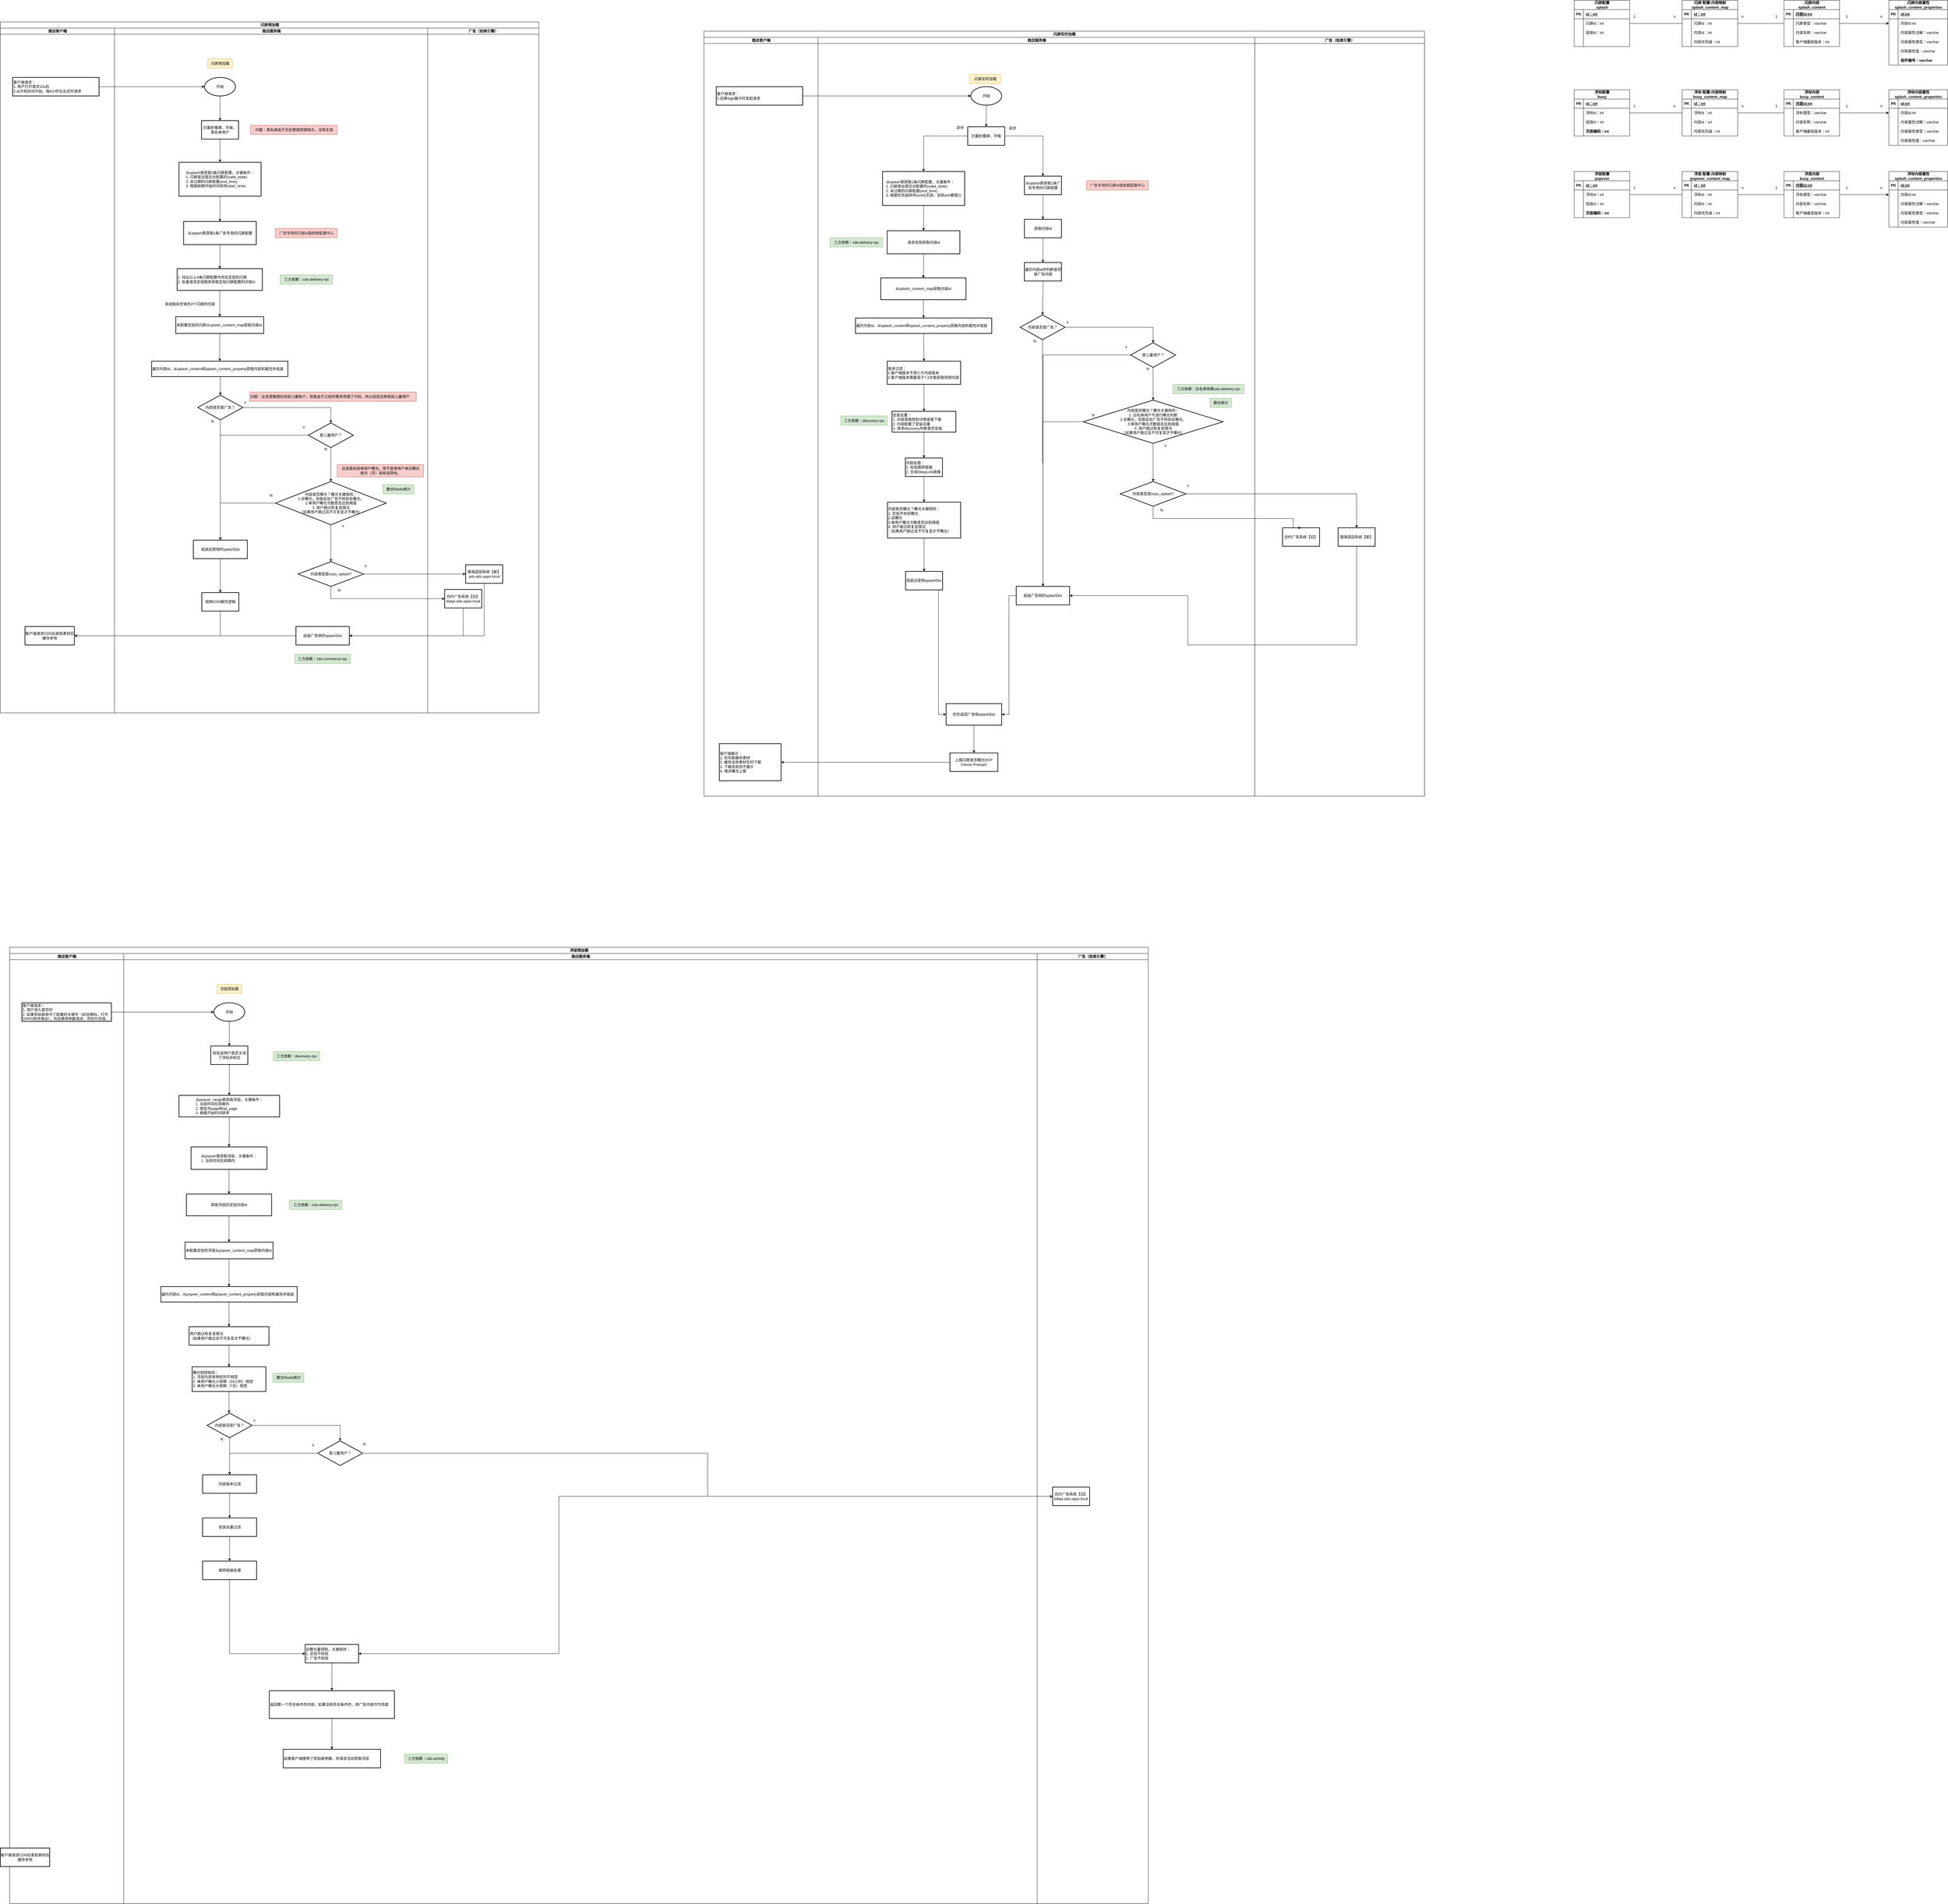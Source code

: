 <mxfile version="23.1.1" type="github">
  <diagram name="第 1 页" id="bnFz2s8V-IMa5PUOaGIh">
    <mxGraphModel dx="4086" dy="401" grid="1" gridSize="10" guides="1" tooltips="1" connect="1" arrows="1" fold="1" page="1" pageScale="1" pageWidth="827" pageHeight="1169" math="0" shadow="0">
      <root>
        <mxCell id="0" />
        <mxCell id="1" parent="0" />
        <mxCell id="_Z0DNaSZjBo9LMDWnHwv-1" style="edgeStyle=orthogonalEdgeStyle;rounded=0;orthogonalLoop=1;jettySize=auto;html=1;entryX=1;entryY=0.5;entryDx=0;entryDy=0;endArrow=none;endFill=0;" parent="1" source="_Z0DNaSZjBo9LMDWnHwv-3" target="_Z0DNaSZjBo9LMDWnHwv-53" edge="1">
          <mxGeometry relative="1" as="geometry" />
        </mxCell>
        <mxCell id="_Z0DNaSZjBo9LMDWnHwv-2" style="edgeStyle=orthogonalEdgeStyle;rounded=0;orthogonalLoop=1;jettySize=auto;html=1;entryX=0;entryY=0.5;entryDx=0;entryDy=0;" parent="1" source="_Z0DNaSZjBo9LMDWnHwv-3" target="_Z0DNaSZjBo9LMDWnHwv-34" edge="1">
          <mxGeometry relative="1" as="geometry" />
        </mxCell>
        <mxCell id="_Z0DNaSZjBo9LMDWnHwv-3" value="闪屏内容&lt;br&gt;splash_content" style="shape=table;startSize=30;container=1;collapsible=1;childLayout=tableLayout;fixedRows=1;rowLines=0;fontStyle=1;align=center;resizeLast=1;html=1;" parent="1" vertex="1">
          <mxGeometry x="2540" y="10" width="180" height="150" as="geometry" />
        </mxCell>
        <mxCell id="_Z0DNaSZjBo9LMDWnHwv-4" value="" style="shape=tableRow;horizontal=0;startSize=0;swimlaneHead=0;swimlaneBody=0;fillColor=none;collapsible=0;dropTarget=0;points=[[0,0.5],[1,0.5]];portConstraint=eastwest;top=0;left=0;right=0;bottom=1;" parent="_Z0DNaSZjBo9LMDWnHwv-3" vertex="1">
          <mxGeometry y="30" width="180" height="30" as="geometry" />
        </mxCell>
        <mxCell id="_Z0DNaSZjBo9LMDWnHwv-5" value="PK" style="shape=partialRectangle;connectable=0;fillColor=none;top=0;left=0;bottom=0;right=0;fontStyle=1;overflow=hidden;whiteSpace=wrap;html=1;" parent="_Z0DNaSZjBo9LMDWnHwv-4" vertex="1">
          <mxGeometry width="30" height="30" as="geometry">
            <mxRectangle width="30" height="30" as="alternateBounds" />
          </mxGeometry>
        </mxCell>
        <mxCell id="_Z0DNaSZjBo9LMDWnHwv-6" value="内容id:int" style="shape=partialRectangle;connectable=0;fillColor=none;top=0;left=0;bottom=0;right=0;align=left;spacingLeft=6;fontStyle=5;overflow=hidden;whiteSpace=wrap;html=1;" parent="_Z0DNaSZjBo9LMDWnHwv-4" vertex="1">
          <mxGeometry x="30" width="150" height="30" as="geometry">
            <mxRectangle width="150" height="30" as="alternateBounds" />
          </mxGeometry>
        </mxCell>
        <mxCell id="_Z0DNaSZjBo9LMDWnHwv-7" value="" style="shape=tableRow;horizontal=0;startSize=0;swimlaneHead=0;swimlaneBody=0;fillColor=none;collapsible=0;dropTarget=0;points=[[0,0.5],[1,0.5]];portConstraint=eastwest;top=0;left=0;right=0;bottom=0;" parent="_Z0DNaSZjBo9LMDWnHwv-3" vertex="1">
          <mxGeometry y="60" width="180" height="30" as="geometry" />
        </mxCell>
        <mxCell id="_Z0DNaSZjBo9LMDWnHwv-8" value="" style="shape=partialRectangle;connectable=0;fillColor=none;top=0;left=0;bottom=0;right=0;editable=1;overflow=hidden;whiteSpace=wrap;html=1;" parent="_Z0DNaSZjBo9LMDWnHwv-7" vertex="1">
          <mxGeometry width="30" height="30" as="geometry">
            <mxRectangle width="30" height="30" as="alternateBounds" />
          </mxGeometry>
        </mxCell>
        <mxCell id="_Z0DNaSZjBo9LMDWnHwv-9" value="闪屏类型：varchar" style="shape=partialRectangle;connectable=0;fillColor=none;top=0;left=0;bottom=0;right=0;align=left;spacingLeft=6;overflow=hidden;whiteSpace=wrap;html=1;" parent="_Z0DNaSZjBo9LMDWnHwv-7" vertex="1">
          <mxGeometry x="30" width="150" height="30" as="geometry">
            <mxRectangle width="150" height="30" as="alternateBounds" />
          </mxGeometry>
        </mxCell>
        <mxCell id="_Z0DNaSZjBo9LMDWnHwv-10" value="" style="shape=tableRow;horizontal=0;startSize=0;swimlaneHead=0;swimlaneBody=0;fillColor=none;collapsible=0;dropTarget=0;points=[[0,0.5],[1,0.5]];portConstraint=eastwest;top=0;left=0;right=0;bottom=0;" parent="_Z0DNaSZjBo9LMDWnHwv-3" vertex="1">
          <mxGeometry y="90" width="180" height="30" as="geometry" />
        </mxCell>
        <mxCell id="_Z0DNaSZjBo9LMDWnHwv-11" value="" style="shape=partialRectangle;connectable=0;fillColor=none;top=0;left=0;bottom=0;right=0;editable=1;overflow=hidden;whiteSpace=wrap;html=1;" parent="_Z0DNaSZjBo9LMDWnHwv-10" vertex="1">
          <mxGeometry width="30" height="30" as="geometry">
            <mxRectangle width="30" height="30" as="alternateBounds" />
          </mxGeometry>
        </mxCell>
        <mxCell id="_Z0DNaSZjBo9LMDWnHwv-12" value="内容名称：varchar" style="shape=partialRectangle;connectable=0;fillColor=none;top=0;left=0;bottom=0;right=0;align=left;spacingLeft=6;overflow=hidden;whiteSpace=wrap;html=1;" parent="_Z0DNaSZjBo9LMDWnHwv-10" vertex="1">
          <mxGeometry x="30" width="150" height="30" as="geometry">
            <mxRectangle width="150" height="30" as="alternateBounds" />
          </mxGeometry>
        </mxCell>
        <mxCell id="_Z0DNaSZjBo9LMDWnHwv-13" value="" style="shape=tableRow;horizontal=0;startSize=0;swimlaneHead=0;swimlaneBody=0;fillColor=none;collapsible=0;dropTarget=0;points=[[0,0.5],[1,0.5]];portConstraint=eastwest;top=0;left=0;right=0;bottom=0;" parent="_Z0DNaSZjBo9LMDWnHwv-3" vertex="1">
          <mxGeometry y="120" width="180" height="30" as="geometry" />
        </mxCell>
        <mxCell id="_Z0DNaSZjBo9LMDWnHwv-14" value="" style="shape=partialRectangle;connectable=0;fillColor=none;top=0;left=0;bottom=0;right=0;editable=1;overflow=hidden;whiteSpace=wrap;html=1;" parent="_Z0DNaSZjBo9LMDWnHwv-13" vertex="1">
          <mxGeometry width="30" height="30" as="geometry">
            <mxRectangle width="30" height="30" as="alternateBounds" />
          </mxGeometry>
        </mxCell>
        <mxCell id="_Z0DNaSZjBo9LMDWnHwv-15" value="客户端最低版本：int" style="shape=partialRectangle;connectable=0;fillColor=none;top=0;left=0;bottom=0;right=0;align=left;spacingLeft=6;overflow=hidden;whiteSpace=wrap;html=1;" parent="_Z0DNaSZjBo9LMDWnHwv-13" vertex="1">
          <mxGeometry x="30" width="150" height="30" as="geometry">
            <mxRectangle width="150" height="30" as="alternateBounds" />
          </mxGeometry>
        </mxCell>
        <mxCell id="_Z0DNaSZjBo9LMDWnHwv-16" style="edgeStyle=orthogonalEdgeStyle;rounded=0;orthogonalLoop=1;jettySize=auto;html=1;entryX=0;entryY=0.5;entryDx=0;entryDy=0;endArrow=none;endFill=0;" parent="1" source="_Z0DNaSZjBo9LMDWnHwv-17" target="_Z0DNaSZjBo9LMDWnHwv-53" edge="1">
          <mxGeometry relative="1" as="geometry" />
        </mxCell>
        <mxCell id="_Z0DNaSZjBo9LMDWnHwv-17" value="闪屏配置&lt;br&gt;splash" style="shape=table;startSize=30;container=1;collapsible=1;childLayout=tableLayout;fixedRows=1;rowLines=0;fontStyle=1;align=center;resizeLast=1;html=1;" parent="1" vertex="1">
          <mxGeometry x="1860" y="10" width="180" height="150" as="geometry" />
        </mxCell>
        <mxCell id="_Z0DNaSZjBo9LMDWnHwv-18" value="" style="shape=tableRow;horizontal=0;startSize=0;swimlaneHead=0;swimlaneBody=0;fillColor=none;collapsible=0;dropTarget=0;points=[[0,0.5],[1,0.5]];portConstraint=eastwest;top=0;left=0;right=0;bottom=1;" parent="_Z0DNaSZjBo9LMDWnHwv-17" vertex="1">
          <mxGeometry y="30" width="180" height="30" as="geometry" />
        </mxCell>
        <mxCell id="_Z0DNaSZjBo9LMDWnHwv-19" value="PK" style="shape=partialRectangle;connectable=0;fillColor=none;top=0;left=0;bottom=0;right=0;fontStyle=1;overflow=hidden;whiteSpace=wrap;html=1;" parent="_Z0DNaSZjBo9LMDWnHwv-18" vertex="1">
          <mxGeometry width="30" height="30" as="geometry">
            <mxRectangle width="30" height="30" as="alternateBounds" />
          </mxGeometry>
        </mxCell>
        <mxCell id="_Z0DNaSZjBo9LMDWnHwv-20" value="id：int" style="shape=partialRectangle;connectable=0;fillColor=none;top=0;left=0;bottom=0;right=0;align=left;spacingLeft=6;fontStyle=5;overflow=hidden;whiteSpace=wrap;html=1;" parent="_Z0DNaSZjBo9LMDWnHwv-18" vertex="1">
          <mxGeometry x="30" width="150" height="30" as="geometry">
            <mxRectangle width="150" height="30" as="alternateBounds" />
          </mxGeometry>
        </mxCell>
        <mxCell id="_Z0DNaSZjBo9LMDWnHwv-21" value="" style="shape=tableRow;horizontal=0;startSize=0;swimlaneHead=0;swimlaneBody=0;fillColor=none;collapsible=0;dropTarget=0;points=[[0,0.5],[1,0.5]];portConstraint=eastwest;top=0;left=0;right=0;bottom=0;" parent="_Z0DNaSZjBo9LMDWnHwv-17" vertex="1">
          <mxGeometry y="60" width="180" height="30" as="geometry" />
        </mxCell>
        <mxCell id="_Z0DNaSZjBo9LMDWnHwv-22" value="" style="shape=partialRectangle;connectable=0;fillColor=none;top=0;left=0;bottom=0;right=0;editable=1;overflow=hidden;whiteSpace=wrap;html=1;" parent="_Z0DNaSZjBo9LMDWnHwv-21" vertex="1">
          <mxGeometry width="30" height="30" as="geometry">
            <mxRectangle width="30" height="30" as="alternateBounds" />
          </mxGeometry>
        </mxCell>
        <mxCell id="_Z0DNaSZjBo9LMDWnHwv-23" value="闪屏id：int" style="shape=partialRectangle;connectable=0;fillColor=none;top=0;left=0;bottom=0;right=0;align=left;spacingLeft=6;overflow=hidden;whiteSpace=wrap;html=1;" parent="_Z0DNaSZjBo9LMDWnHwv-21" vertex="1">
          <mxGeometry x="30" width="150" height="30" as="geometry">
            <mxRectangle width="150" height="30" as="alternateBounds" />
          </mxGeometry>
        </mxCell>
        <mxCell id="_Z0DNaSZjBo9LMDWnHwv-24" value="" style="shape=tableRow;horizontal=0;startSize=0;swimlaneHead=0;swimlaneBody=0;fillColor=none;collapsible=0;dropTarget=0;points=[[0,0.5],[1,0.5]];portConstraint=eastwest;top=0;left=0;right=0;bottom=0;" parent="_Z0DNaSZjBo9LMDWnHwv-17" vertex="1">
          <mxGeometry y="90" width="180" height="30" as="geometry" />
        </mxCell>
        <mxCell id="_Z0DNaSZjBo9LMDWnHwv-25" value="" style="shape=partialRectangle;connectable=0;fillColor=none;top=0;left=0;bottom=0;right=0;editable=1;overflow=hidden;whiteSpace=wrap;html=1;" parent="_Z0DNaSZjBo9LMDWnHwv-24" vertex="1">
          <mxGeometry width="30" height="30" as="geometry">
            <mxRectangle width="30" height="30" as="alternateBounds" />
          </mxGeometry>
        </mxCell>
        <mxCell id="_Z0DNaSZjBo9LMDWnHwv-26" value="投放id：int" style="shape=partialRectangle;connectable=0;fillColor=none;top=0;left=0;bottom=0;right=0;align=left;spacingLeft=6;overflow=hidden;whiteSpace=wrap;html=1;" parent="_Z0DNaSZjBo9LMDWnHwv-24" vertex="1">
          <mxGeometry x="30" width="150" height="30" as="geometry">
            <mxRectangle width="150" height="30" as="alternateBounds" />
          </mxGeometry>
        </mxCell>
        <mxCell id="_Z0DNaSZjBo9LMDWnHwv-27" value="" style="shape=tableRow;horizontal=0;startSize=0;swimlaneHead=0;swimlaneBody=0;fillColor=none;collapsible=0;dropTarget=0;points=[[0,0.5],[1,0.5]];portConstraint=eastwest;top=0;left=0;right=0;bottom=0;" parent="_Z0DNaSZjBo9LMDWnHwv-17" vertex="1">
          <mxGeometry y="120" width="180" height="30" as="geometry" />
        </mxCell>
        <mxCell id="_Z0DNaSZjBo9LMDWnHwv-28" value="" style="shape=partialRectangle;connectable=0;fillColor=none;top=0;left=0;bottom=0;right=0;editable=1;overflow=hidden;whiteSpace=wrap;html=1;" parent="_Z0DNaSZjBo9LMDWnHwv-27" vertex="1">
          <mxGeometry width="30" height="30" as="geometry">
            <mxRectangle width="30" height="30" as="alternateBounds" />
          </mxGeometry>
        </mxCell>
        <mxCell id="_Z0DNaSZjBo9LMDWnHwv-29" value="" style="shape=partialRectangle;connectable=0;fillColor=none;top=0;left=0;bottom=0;right=0;align=left;spacingLeft=6;overflow=hidden;whiteSpace=wrap;html=1;" parent="_Z0DNaSZjBo9LMDWnHwv-27" vertex="1">
          <mxGeometry x="30" width="150" height="30" as="geometry">
            <mxRectangle width="150" height="30" as="alternateBounds" />
          </mxGeometry>
        </mxCell>
        <mxCell id="_Z0DNaSZjBo9LMDWnHwv-30" value="闪屏内容属性&lt;br&gt;splash_content_properties" style="shape=table;startSize=30;container=1;collapsible=1;childLayout=tableLayout;fixedRows=1;rowLines=0;fontStyle=1;align=center;resizeLast=1;html=1;" parent="1" vertex="1">
          <mxGeometry x="2880" y="10" width="190" height="210" as="geometry" />
        </mxCell>
        <mxCell id="_Z0DNaSZjBo9LMDWnHwv-31" value="" style="shape=tableRow;horizontal=0;startSize=0;swimlaneHead=0;swimlaneBody=0;fillColor=none;collapsible=0;dropTarget=0;points=[[0,0.5],[1,0.5]];portConstraint=eastwest;top=0;left=0;right=0;bottom=1;" parent="_Z0DNaSZjBo9LMDWnHwv-30" vertex="1">
          <mxGeometry y="30" width="190" height="30" as="geometry" />
        </mxCell>
        <mxCell id="_Z0DNaSZjBo9LMDWnHwv-32" value="PK" style="shape=partialRectangle;connectable=0;fillColor=none;top=0;left=0;bottom=0;right=0;fontStyle=1;overflow=hidden;whiteSpace=wrap;html=1;" parent="_Z0DNaSZjBo9LMDWnHwv-31" vertex="1">
          <mxGeometry width="30" height="30" as="geometry">
            <mxRectangle width="30" height="30" as="alternateBounds" />
          </mxGeometry>
        </mxCell>
        <mxCell id="_Z0DNaSZjBo9LMDWnHwv-33" value="id:int" style="shape=partialRectangle;connectable=0;fillColor=none;top=0;left=0;bottom=0;right=0;align=left;spacingLeft=6;fontStyle=5;overflow=hidden;whiteSpace=wrap;html=1;" parent="_Z0DNaSZjBo9LMDWnHwv-31" vertex="1">
          <mxGeometry x="30" width="160" height="30" as="geometry">
            <mxRectangle width="160" height="30" as="alternateBounds" />
          </mxGeometry>
        </mxCell>
        <mxCell id="_Z0DNaSZjBo9LMDWnHwv-34" value="" style="shape=tableRow;horizontal=0;startSize=0;swimlaneHead=0;swimlaneBody=0;fillColor=none;collapsible=0;dropTarget=0;points=[[0,0.5],[1,0.5]];portConstraint=eastwest;top=0;left=0;right=0;bottom=0;" parent="_Z0DNaSZjBo9LMDWnHwv-30" vertex="1">
          <mxGeometry y="60" width="190" height="30" as="geometry" />
        </mxCell>
        <mxCell id="_Z0DNaSZjBo9LMDWnHwv-35" value="" style="shape=partialRectangle;connectable=0;fillColor=none;top=0;left=0;bottom=0;right=0;editable=1;overflow=hidden;whiteSpace=wrap;html=1;" parent="_Z0DNaSZjBo9LMDWnHwv-34" vertex="1">
          <mxGeometry width="30" height="30" as="geometry">
            <mxRectangle width="30" height="30" as="alternateBounds" />
          </mxGeometry>
        </mxCell>
        <mxCell id="_Z0DNaSZjBo9LMDWnHwv-36" value="内容id:int" style="shape=partialRectangle;connectable=0;fillColor=none;top=0;left=0;bottom=0;right=0;align=left;spacingLeft=6;overflow=hidden;whiteSpace=wrap;html=1;" parent="_Z0DNaSZjBo9LMDWnHwv-34" vertex="1">
          <mxGeometry x="30" width="160" height="30" as="geometry">
            <mxRectangle width="160" height="30" as="alternateBounds" />
          </mxGeometry>
        </mxCell>
        <mxCell id="_Z0DNaSZjBo9LMDWnHwv-37" value="" style="shape=tableRow;horizontal=0;startSize=0;swimlaneHead=0;swimlaneBody=0;fillColor=none;collapsible=0;dropTarget=0;points=[[0,0.5],[1,0.5]];portConstraint=eastwest;top=0;left=0;right=0;bottom=0;" parent="_Z0DNaSZjBo9LMDWnHwv-30" vertex="1">
          <mxGeometry y="90" width="190" height="30" as="geometry" />
        </mxCell>
        <mxCell id="_Z0DNaSZjBo9LMDWnHwv-38" value="" style="shape=partialRectangle;connectable=0;fillColor=none;top=0;left=0;bottom=0;right=0;editable=1;overflow=hidden;whiteSpace=wrap;html=1;" parent="_Z0DNaSZjBo9LMDWnHwv-37" vertex="1">
          <mxGeometry width="30" height="30" as="geometry">
            <mxRectangle width="30" height="30" as="alternateBounds" />
          </mxGeometry>
        </mxCell>
        <mxCell id="_Z0DNaSZjBo9LMDWnHwv-39" value="内容属性注解：varchar" style="shape=partialRectangle;connectable=0;fillColor=none;top=0;left=0;bottom=0;right=0;align=left;spacingLeft=6;overflow=hidden;whiteSpace=wrap;html=1;" parent="_Z0DNaSZjBo9LMDWnHwv-37" vertex="1">
          <mxGeometry x="30" width="160" height="30" as="geometry">
            <mxRectangle width="160" height="30" as="alternateBounds" />
          </mxGeometry>
        </mxCell>
        <mxCell id="_Z0DNaSZjBo9LMDWnHwv-40" value="" style="shape=tableRow;horizontal=0;startSize=0;swimlaneHead=0;swimlaneBody=0;fillColor=none;collapsible=0;dropTarget=0;points=[[0,0.5],[1,0.5]];portConstraint=eastwest;top=0;left=0;right=0;bottom=0;" parent="_Z0DNaSZjBo9LMDWnHwv-30" vertex="1">
          <mxGeometry y="120" width="190" height="30" as="geometry" />
        </mxCell>
        <mxCell id="_Z0DNaSZjBo9LMDWnHwv-41" value="" style="shape=partialRectangle;connectable=0;fillColor=none;top=0;left=0;bottom=0;right=0;editable=1;overflow=hidden;whiteSpace=wrap;html=1;" parent="_Z0DNaSZjBo9LMDWnHwv-40" vertex="1">
          <mxGeometry width="30" height="30" as="geometry">
            <mxRectangle width="30" height="30" as="alternateBounds" />
          </mxGeometry>
        </mxCell>
        <mxCell id="_Z0DNaSZjBo9LMDWnHwv-42" value="内容属性类型：varchar" style="shape=partialRectangle;connectable=0;fillColor=none;top=0;left=0;bottom=0;right=0;align=left;spacingLeft=6;overflow=hidden;whiteSpace=wrap;html=1;" parent="_Z0DNaSZjBo9LMDWnHwv-40" vertex="1">
          <mxGeometry x="30" width="160" height="30" as="geometry">
            <mxRectangle width="160" height="30" as="alternateBounds" />
          </mxGeometry>
        </mxCell>
        <mxCell id="_Z0DNaSZjBo9LMDWnHwv-43" style="shape=tableRow;horizontal=0;startSize=0;swimlaneHead=0;swimlaneBody=0;fillColor=none;collapsible=0;dropTarget=0;points=[[0,0.5],[1,0.5]];portConstraint=eastwest;top=0;left=0;right=0;bottom=0;" parent="_Z0DNaSZjBo9LMDWnHwv-30" vertex="1">
          <mxGeometry y="150" width="190" height="30" as="geometry" />
        </mxCell>
        <mxCell id="_Z0DNaSZjBo9LMDWnHwv-44" style="shape=partialRectangle;connectable=0;fillColor=none;top=0;left=0;bottom=0;right=0;editable=1;overflow=hidden;whiteSpace=wrap;html=1;" parent="_Z0DNaSZjBo9LMDWnHwv-43" vertex="1">
          <mxGeometry width="30" height="30" as="geometry">
            <mxRectangle width="30" height="30" as="alternateBounds" />
          </mxGeometry>
        </mxCell>
        <mxCell id="_Z0DNaSZjBo9LMDWnHwv-45" style="shape=partialRectangle;connectable=0;fillColor=none;top=0;left=0;bottom=0;right=0;align=left;spacingLeft=6;overflow=hidden;whiteSpace=wrap;html=1;" parent="_Z0DNaSZjBo9LMDWnHwv-43" vertex="1">
          <mxGeometry x="30" width="160" height="30" as="geometry">
            <mxRectangle width="160" height="30" as="alternateBounds" />
          </mxGeometry>
        </mxCell>
        <mxCell id="_Z0DNaSZjBo9LMDWnHwv-46" style="shape=tableRow;horizontal=0;startSize=0;swimlaneHead=0;swimlaneBody=0;fillColor=none;collapsible=0;dropTarget=0;points=[[0,0.5],[1,0.5]];portConstraint=eastwest;top=0;left=0;right=0;bottom=0;" parent="_Z0DNaSZjBo9LMDWnHwv-30" vertex="1">
          <mxGeometry y="180" width="190" height="30" as="geometry" />
        </mxCell>
        <mxCell id="_Z0DNaSZjBo9LMDWnHwv-47" style="shape=partialRectangle;connectable=0;fillColor=none;top=0;left=0;bottom=0;right=0;editable=1;overflow=hidden;whiteSpace=wrap;html=1;" parent="_Z0DNaSZjBo9LMDWnHwv-46" vertex="1">
          <mxGeometry width="30" height="30" as="geometry">
            <mxRectangle width="30" height="30" as="alternateBounds" />
          </mxGeometry>
        </mxCell>
        <mxCell id="_Z0DNaSZjBo9LMDWnHwv-48" value="&lt;b&gt;组件编号：varchar&lt;/b&gt;" style="shape=partialRectangle;connectable=0;fillColor=none;top=0;left=0;bottom=0;right=0;align=left;spacingLeft=6;overflow=hidden;whiteSpace=wrap;html=1;" parent="_Z0DNaSZjBo9LMDWnHwv-46" vertex="1">
          <mxGeometry x="30" width="160" height="30" as="geometry">
            <mxRectangle width="160" height="30" as="alternateBounds" />
          </mxGeometry>
        </mxCell>
        <mxCell id="_Z0DNaSZjBo9LMDWnHwv-49" value="闪屏 配置-内容映射&lt;br&gt;splash_content_map" style="shape=table;startSize=30;container=1;collapsible=1;childLayout=tableLayout;fixedRows=1;rowLines=0;fontStyle=1;align=center;resizeLast=1;html=1;" parent="1" vertex="1">
          <mxGeometry x="2210" y="10" width="180" height="150" as="geometry" />
        </mxCell>
        <mxCell id="_Z0DNaSZjBo9LMDWnHwv-50" value="" style="shape=tableRow;horizontal=0;startSize=0;swimlaneHead=0;swimlaneBody=0;fillColor=none;collapsible=0;dropTarget=0;points=[[0,0.5],[1,0.5]];portConstraint=eastwest;top=0;left=0;right=0;bottom=1;" parent="_Z0DNaSZjBo9LMDWnHwv-49" vertex="1">
          <mxGeometry y="30" width="180" height="30" as="geometry" />
        </mxCell>
        <mxCell id="_Z0DNaSZjBo9LMDWnHwv-51" value="PK" style="shape=partialRectangle;connectable=0;fillColor=none;top=0;left=0;bottom=0;right=0;fontStyle=1;overflow=hidden;whiteSpace=wrap;html=1;" parent="_Z0DNaSZjBo9LMDWnHwv-50" vertex="1">
          <mxGeometry width="30" height="30" as="geometry">
            <mxRectangle width="30" height="30" as="alternateBounds" />
          </mxGeometry>
        </mxCell>
        <mxCell id="_Z0DNaSZjBo9LMDWnHwv-52" value="id：int" style="shape=partialRectangle;connectable=0;fillColor=none;top=0;left=0;bottom=0;right=0;align=left;spacingLeft=6;fontStyle=5;overflow=hidden;whiteSpace=wrap;html=1;" parent="_Z0DNaSZjBo9LMDWnHwv-50" vertex="1">
          <mxGeometry x="30" width="150" height="30" as="geometry">
            <mxRectangle width="150" height="30" as="alternateBounds" />
          </mxGeometry>
        </mxCell>
        <mxCell id="_Z0DNaSZjBo9LMDWnHwv-53" value="" style="shape=tableRow;horizontal=0;startSize=0;swimlaneHead=0;swimlaneBody=0;fillColor=none;collapsible=0;dropTarget=0;points=[[0,0.5],[1,0.5]];portConstraint=eastwest;top=0;left=0;right=0;bottom=0;" parent="_Z0DNaSZjBo9LMDWnHwv-49" vertex="1">
          <mxGeometry y="60" width="180" height="30" as="geometry" />
        </mxCell>
        <mxCell id="_Z0DNaSZjBo9LMDWnHwv-54" value="" style="shape=partialRectangle;connectable=0;fillColor=none;top=0;left=0;bottom=0;right=0;editable=1;overflow=hidden;whiteSpace=wrap;html=1;" parent="_Z0DNaSZjBo9LMDWnHwv-53" vertex="1">
          <mxGeometry width="30" height="30" as="geometry">
            <mxRectangle width="30" height="30" as="alternateBounds" />
          </mxGeometry>
        </mxCell>
        <mxCell id="_Z0DNaSZjBo9LMDWnHwv-55" value="闪屏id：int" style="shape=partialRectangle;connectable=0;fillColor=none;top=0;left=0;bottom=0;right=0;align=left;spacingLeft=6;overflow=hidden;whiteSpace=wrap;html=1;" parent="_Z0DNaSZjBo9LMDWnHwv-53" vertex="1">
          <mxGeometry x="30" width="150" height="30" as="geometry">
            <mxRectangle width="150" height="30" as="alternateBounds" />
          </mxGeometry>
        </mxCell>
        <mxCell id="_Z0DNaSZjBo9LMDWnHwv-56" value="" style="shape=tableRow;horizontal=0;startSize=0;swimlaneHead=0;swimlaneBody=0;fillColor=none;collapsible=0;dropTarget=0;points=[[0,0.5],[1,0.5]];portConstraint=eastwest;top=0;left=0;right=0;bottom=0;" parent="_Z0DNaSZjBo9LMDWnHwv-49" vertex="1">
          <mxGeometry y="90" width="180" height="30" as="geometry" />
        </mxCell>
        <mxCell id="_Z0DNaSZjBo9LMDWnHwv-57" value="" style="shape=partialRectangle;connectable=0;fillColor=none;top=0;left=0;bottom=0;right=0;editable=1;overflow=hidden;whiteSpace=wrap;html=1;" parent="_Z0DNaSZjBo9LMDWnHwv-56" vertex="1">
          <mxGeometry width="30" height="30" as="geometry">
            <mxRectangle width="30" height="30" as="alternateBounds" />
          </mxGeometry>
        </mxCell>
        <mxCell id="_Z0DNaSZjBo9LMDWnHwv-58" value="内容id：int" style="shape=partialRectangle;connectable=0;fillColor=none;top=0;left=0;bottom=0;right=0;align=left;spacingLeft=6;overflow=hidden;whiteSpace=wrap;html=1;" parent="_Z0DNaSZjBo9LMDWnHwv-56" vertex="1">
          <mxGeometry x="30" width="150" height="30" as="geometry">
            <mxRectangle width="150" height="30" as="alternateBounds" />
          </mxGeometry>
        </mxCell>
        <mxCell id="_Z0DNaSZjBo9LMDWnHwv-59" value="" style="shape=tableRow;horizontal=0;startSize=0;swimlaneHead=0;swimlaneBody=0;fillColor=none;collapsible=0;dropTarget=0;points=[[0,0.5],[1,0.5]];portConstraint=eastwest;top=0;left=0;right=0;bottom=0;" parent="_Z0DNaSZjBo9LMDWnHwv-49" vertex="1">
          <mxGeometry y="120" width="180" height="30" as="geometry" />
        </mxCell>
        <mxCell id="_Z0DNaSZjBo9LMDWnHwv-60" value="" style="shape=partialRectangle;connectable=0;fillColor=none;top=0;left=0;bottom=0;right=0;editable=1;overflow=hidden;whiteSpace=wrap;html=1;" parent="_Z0DNaSZjBo9LMDWnHwv-59" vertex="1">
          <mxGeometry width="30" height="30" as="geometry">
            <mxRectangle width="30" height="30" as="alternateBounds" />
          </mxGeometry>
        </mxCell>
        <mxCell id="_Z0DNaSZjBo9LMDWnHwv-61" value="内容优先级：int" style="shape=partialRectangle;connectable=0;fillColor=none;top=0;left=0;bottom=0;right=0;align=left;spacingLeft=6;overflow=hidden;whiteSpace=wrap;html=1;" parent="_Z0DNaSZjBo9LMDWnHwv-59" vertex="1">
          <mxGeometry x="30" width="150" height="30" as="geometry">
            <mxRectangle width="150" height="30" as="alternateBounds" />
          </mxGeometry>
        </mxCell>
        <mxCell id="_Z0DNaSZjBo9LMDWnHwv-62" value="1" style="text;html=1;align=center;verticalAlign=middle;resizable=0;points=[];autosize=1;strokeColor=none;fillColor=none;" parent="1" vertex="1">
          <mxGeometry x="2040" y="48" width="30" height="30" as="geometry" />
        </mxCell>
        <mxCell id="_Z0DNaSZjBo9LMDWnHwv-63" value="n" style="text;html=1;align=center;verticalAlign=middle;resizable=0;points=[];autosize=1;strokeColor=none;fillColor=none;" parent="1" vertex="1">
          <mxGeometry x="2170" y="48" width="30" height="30" as="geometry" />
        </mxCell>
        <mxCell id="_Z0DNaSZjBo9LMDWnHwv-64" value="1" style="text;html=1;align=center;verticalAlign=middle;resizable=0;points=[];autosize=1;strokeColor=none;fillColor=none;" parent="1" vertex="1">
          <mxGeometry x="2500" y="48" width="30" height="30" as="geometry" />
        </mxCell>
        <mxCell id="_Z0DNaSZjBo9LMDWnHwv-65" value="n" style="text;html=1;align=center;verticalAlign=middle;resizable=0;points=[];autosize=1;strokeColor=none;fillColor=none;" parent="1" vertex="1">
          <mxGeometry x="2390" y="48" width="30" height="30" as="geometry" />
        </mxCell>
        <mxCell id="_Z0DNaSZjBo9LMDWnHwv-66" value="" style="shape=tableRow;horizontal=0;startSize=0;swimlaneHead=0;swimlaneBody=0;fillColor=none;collapsible=0;dropTarget=0;points=[[0,0.5],[1,0.5]];portConstraint=eastwest;top=0;left=0;right=0;bottom=0;" parent="1" vertex="1">
          <mxGeometry x="2880" y="160" width="190" height="30" as="geometry" />
        </mxCell>
        <mxCell id="_Z0DNaSZjBo9LMDWnHwv-67" value="" style="shape=partialRectangle;connectable=0;fillColor=none;top=0;left=0;bottom=0;right=0;editable=1;overflow=hidden;whiteSpace=wrap;html=1;" parent="_Z0DNaSZjBo9LMDWnHwv-66" vertex="1">
          <mxGeometry width="30" height="30" as="geometry">
            <mxRectangle width="30" height="30" as="alternateBounds" />
          </mxGeometry>
        </mxCell>
        <mxCell id="_Z0DNaSZjBo9LMDWnHwv-68" value="内容属性值：varchar" style="shape=partialRectangle;connectable=0;fillColor=none;top=0;left=0;bottom=0;right=0;align=left;spacingLeft=6;overflow=hidden;whiteSpace=wrap;html=1;" parent="_Z0DNaSZjBo9LMDWnHwv-66" vertex="1">
          <mxGeometry x="30" width="160" height="30" as="geometry">
            <mxRectangle width="160" height="30" as="alternateBounds" />
          </mxGeometry>
        </mxCell>
        <mxCell id="_Z0DNaSZjBo9LMDWnHwv-69" value="n" style="text;html=1;align=center;verticalAlign=middle;resizable=0;points=[];autosize=1;strokeColor=none;fillColor=none;" parent="1" vertex="1">
          <mxGeometry x="2840" y="48" width="30" height="30" as="geometry" />
        </mxCell>
        <mxCell id="_Z0DNaSZjBo9LMDWnHwv-70" value="1" style="text;html=1;align=center;verticalAlign=middle;resizable=0;points=[];autosize=1;strokeColor=none;fillColor=none;" parent="1" vertex="1">
          <mxGeometry x="2728" y="48" width="30" height="30" as="geometry" />
        </mxCell>
        <mxCell id="_Z0DNaSZjBo9LMDWnHwv-71" style="edgeStyle=orthogonalEdgeStyle;rounded=0;orthogonalLoop=1;jettySize=auto;html=1;entryX=1;entryY=0.5;entryDx=0;entryDy=0;endArrow=none;endFill=0;" parent="1" source="_Z0DNaSZjBo9LMDWnHwv-73" target="_Z0DNaSZjBo9LMDWnHwv-120" edge="1">
          <mxGeometry relative="1" as="geometry" />
        </mxCell>
        <mxCell id="_Z0DNaSZjBo9LMDWnHwv-72" style="edgeStyle=orthogonalEdgeStyle;rounded=0;orthogonalLoop=1;jettySize=auto;html=1;entryX=0;entryY=0.5;entryDx=0;entryDy=0;" parent="1" source="_Z0DNaSZjBo9LMDWnHwv-73" target="_Z0DNaSZjBo9LMDWnHwv-104" edge="1">
          <mxGeometry relative="1" as="geometry" />
        </mxCell>
        <mxCell id="_Z0DNaSZjBo9LMDWnHwv-73" value="浮标内容&lt;br&gt;buoy_content" style="shape=table;startSize=30;container=1;collapsible=1;childLayout=tableLayout;fixedRows=1;rowLines=0;fontStyle=1;align=center;resizeLast=1;html=1;" parent="1" vertex="1">
          <mxGeometry x="2540" y="300" width="180" height="150" as="geometry" />
        </mxCell>
        <mxCell id="_Z0DNaSZjBo9LMDWnHwv-74" value="" style="shape=tableRow;horizontal=0;startSize=0;swimlaneHead=0;swimlaneBody=0;fillColor=none;collapsible=0;dropTarget=0;points=[[0,0.5],[1,0.5]];portConstraint=eastwest;top=0;left=0;right=0;bottom=1;" parent="_Z0DNaSZjBo9LMDWnHwv-73" vertex="1">
          <mxGeometry y="30" width="180" height="30" as="geometry" />
        </mxCell>
        <mxCell id="_Z0DNaSZjBo9LMDWnHwv-75" value="PK" style="shape=partialRectangle;connectable=0;fillColor=none;top=0;left=0;bottom=0;right=0;fontStyle=1;overflow=hidden;whiteSpace=wrap;html=1;" parent="_Z0DNaSZjBo9LMDWnHwv-74" vertex="1">
          <mxGeometry width="30" height="30" as="geometry">
            <mxRectangle width="30" height="30" as="alternateBounds" />
          </mxGeometry>
        </mxCell>
        <mxCell id="_Z0DNaSZjBo9LMDWnHwv-76" value="内容id:int" style="shape=partialRectangle;connectable=0;fillColor=none;top=0;left=0;bottom=0;right=0;align=left;spacingLeft=6;fontStyle=5;overflow=hidden;whiteSpace=wrap;html=1;" parent="_Z0DNaSZjBo9LMDWnHwv-74" vertex="1">
          <mxGeometry x="30" width="150" height="30" as="geometry">
            <mxRectangle width="150" height="30" as="alternateBounds" />
          </mxGeometry>
        </mxCell>
        <mxCell id="_Z0DNaSZjBo9LMDWnHwv-77" value="" style="shape=tableRow;horizontal=0;startSize=0;swimlaneHead=0;swimlaneBody=0;fillColor=none;collapsible=0;dropTarget=0;points=[[0,0.5],[1,0.5]];portConstraint=eastwest;top=0;left=0;right=0;bottom=0;" parent="_Z0DNaSZjBo9LMDWnHwv-73" vertex="1">
          <mxGeometry y="60" width="180" height="30" as="geometry" />
        </mxCell>
        <mxCell id="_Z0DNaSZjBo9LMDWnHwv-78" value="" style="shape=partialRectangle;connectable=0;fillColor=none;top=0;left=0;bottom=0;right=0;editable=1;overflow=hidden;whiteSpace=wrap;html=1;" parent="_Z0DNaSZjBo9LMDWnHwv-77" vertex="1">
          <mxGeometry width="30" height="30" as="geometry">
            <mxRectangle width="30" height="30" as="alternateBounds" />
          </mxGeometry>
        </mxCell>
        <mxCell id="_Z0DNaSZjBo9LMDWnHwv-79" value="浮标类型：varchar" style="shape=partialRectangle;connectable=0;fillColor=none;top=0;left=0;bottom=0;right=0;align=left;spacingLeft=6;overflow=hidden;whiteSpace=wrap;html=1;" parent="_Z0DNaSZjBo9LMDWnHwv-77" vertex="1">
          <mxGeometry x="30" width="150" height="30" as="geometry">
            <mxRectangle width="150" height="30" as="alternateBounds" />
          </mxGeometry>
        </mxCell>
        <mxCell id="_Z0DNaSZjBo9LMDWnHwv-80" value="" style="shape=tableRow;horizontal=0;startSize=0;swimlaneHead=0;swimlaneBody=0;fillColor=none;collapsible=0;dropTarget=0;points=[[0,0.5],[1,0.5]];portConstraint=eastwest;top=0;left=0;right=0;bottom=0;" parent="_Z0DNaSZjBo9LMDWnHwv-73" vertex="1">
          <mxGeometry y="90" width="180" height="30" as="geometry" />
        </mxCell>
        <mxCell id="_Z0DNaSZjBo9LMDWnHwv-81" value="" style="shape=partialRectangle;connectable=0;fillColor=none;top=0;left=0;bottom=0;right=0;editable=1;overflow=hidden;whiteSpace=wrap;html=1;" parent="_Z0DNaSZjBo9LMDWnHwv-80" vertex="1">
          <mxGeometry width="30" height="30" as="geometry">
            <mxRectangle width="30" height="30" as="alternateBounds" />
          </mxGeometry>
        </mxCell>
        <mxCell id="_Z0DNaSZjBo9LMDWnHwv-82" value="内容名称：varchar" style="shape=partialRectangle;connectable=0;fillColor=none;top=0;left=0;bottom=0;right=0;align=left;spacingLeft=6;overflow=hidden;whiteSpace=wrap;html=1;" parent="_Z0DNaSZjBo9LMDWnHwv-80" vertex="1">
          <mxGeometry x="30" width="150" height="30" as="geometry">
            <mxRectangle width="150" height="30" as="alternateBounds" />
          </mxGeometry>
        </mxCell>
        <mxCell id="_Z0DNaSZjBo9LMDWnHwv-83" value="" style="shape=tableRow;horizontal=0;startSize=0;swimlaneHead=0;swimlaneBody=0;fillColor=none;collapsible=0;dropTarget=0;points=[[0,0.5],[1,0.5]];portConstraint=eastwest;top=0;left=0;right=0;bottom=0;" parent="_Z0DNaSZjBo9LMDWnHwv-73" vertex="1">
          <mxGeometry y="120" width="180" height="30" as="geometry" />
        </mxCell>
        <mxCell id="_Z0DNaSZjBo9LMDWnHwv-84" value="" style="shape=partialRectangle;connectable=0;fillColor=none;top=0;left=0;bottom=0;right=0;editable=1;overflow=hidden;whiteSpace=wrap;html=1;" parent="_Z0DNaSZjBo9LMDWnHwv-83" vertex="1">
          <mxGeometry width="30" height="30" as="geometry">
            <mxRectangle width="30" height="30" as="alternateBounds" />
          </mxGeometry>
        </mxCell>
        <mxCell id="_Z0DNaSZjBo9LMDWnHwv-85" value="客户端最低版本：int" style="shape=partialRectangle;connectable=0;fillColor=none;top=0;left=0;bottom=0;right=0;align=left;spacingLeft=6;overflow=hidden;whiteSpace=wrap;html=1;" parent="_Z0DNaSZjBo9LMDWnHwv-83" vertex="1">
          <mxGeometry x="30" width="150" height="30" as="geometry">
            <mxRectangle width="150" height="30" as="alternateBounds" />
          </mxGeometry>
        </mxCell>
        <mxCell id="_Z0DNaSZjBo9LMDWnHwv-86" style="edgeStyle=orthogonalEdgeStyle;rounded=0;orthogonalLoop=1;jettySize=auto;html=1;entryX=0;entryY=0.5;entryDx=0;entryDy=0;endArrow=none;endFill=0;" parent="1" source="_Z0DNaSZjBo9LMDWnHwv-87" target="_Z0DNaSZjBo9LMDWnHwv-120" edge="1">
          <mxGeometry relative="1" as="geometry" />
        </mxCell>
        <mxCell id="_Z0DNaSZjBo9LMDWnHwv-87" value="浮标配置&lt;br&gt;buoy" style="shape=table;startSize=30;container=1;collapsible=1;childLayout=tableLayout;fixedRows=1;rowLines=0;fontStyle=1;align=center;resizeLast=1;html=1;" parent="1" vertex="1">
          <mxGeometry x="1860" y="300" width="180" height="150" as="geometry" />
        </mxCell>
        <mxCell id="_Z0DNaSZjBo9LMDWnHwv-88" value="" style="shape=tableRow;horizontal=0;startSize=0;swimlaneHead=0;swimlaneBody=0;fillColor=none;collapsible=0;dropTarget=0;points=[[0,0.5],[1,0.5]];portConstraint=eastwest;top=0;left=0;right=0;bottom=1;" parent="_Z0DNaSZjBo9LMDWnHwv-87" vertex="1">
          <mxGeometry y="30" width="180" height="30" as="geometry" />
        </mxCell>
        <mxCell id="_Z0DNaSZjBo9LMDWnHwv-89" value="PK" style="shape=partialRectangle;connectable=0;fillColor=none;top=0;left=0;bottom=0;right=0;fontStyle=1;overflow=hidden;whiteSpace=wrap;html=1;" parent="_Z0DNaSZjBo9LMDWnHwv-88" vertex="1">
          <mxGeometry width="30" height="30" as="geometry">
            <mxRectangle width="30" height="30" as="alternateBounds" />
          </mxGeometry>
        </mxCell>
        <mxCell id="_Z0DNaSZjBo9LMDWnHwv-90" value="id：int" style="shape=partialRectangle;connectable=0;fillColor=none;top=0;left=0;bottom=0;right=0;align=left;spacingLeft=6;fontStyle=5;overflow=hidden;whiteSpace=wrap;html=1;" parent="_Z0DNaSZjBo9LMDWnHwv-88" vertex="1">
          <mxGeometry x="30" width="150" height="30" as="geometry">
            <mxRectangle width="150" height="30" as="alternateBounds" />
          </mxGeometry>
        </mxCell>
        <mxCell id="_Z0DNaSZjBo9LMDWnHwv-91" value="" style="shape=tableRow;horizontal=0;startSize=0;swimlaneHead=0;swimlaneBody=0;fillColor=none;collapsible=0;dropTarget=0;points=[[0,0.5],[1,0.5]];portConstraint=eastwest;top=0;left=0;right=0;bottom=0;" parent="_Z0DNaSZjBo9LMDWnHwv-87" vertex="1">
          <mxGeometry y="60" width="180" height="30" as="geometry" />
        </mxCell>
        <mxCell id="_Z0DNaSZjBo9LMDWnHwv-92" value="" style="shape=partialRectangle;connectable=0;fillColor=none;top=0;left=0;bottom=0;right=0;editable=1;overflow=hidden;whiteSpace=wrap;html=1;" parent="_Z0DNaSZjBo9LMDWnHwv-91" vertex="1">
          <mxGeometry width="30" height="30" as="geometry">
            <mxRectangle width="30" height="30" as="alternateBounds" />
          </mxGeometry>
        </mxCell>
        <mxCell id="_Z0DNaSZjBo9LMDWnHwv-93" value="浮标id：int" style="shape=partialRectangle;connectable=0;fillColor=none;top=0;left=0;bottom=0;right=0;align=left;spacingLeft=6;overflow=hidden;whiteSpace=wrap;html=1;" parent="_Z0DNaSZjBo9LMDWnHwv-91" vertex="1">
          <mxGeometry x="30" width="150" height="30" as="geometry">
            <mxRectangle width="150" height="30" as="alternateBounds" />
          </mxGeometry>
        </mxCell>
        <mxCell id="_Z0DNaSZjBo9LMDWnHwv-94" value="" style="shape=tableRow;horizontal=0;startSize=0;swimlaneHead=0;swimlaneBody=0;fillColor=none;collapsible=0;dropTarget=0;points=[[0,0.5],[1,0.5]];portConstraint=eastwest;top=0;left=0;right=0;bottom=0;" parent="_Z0DNaSZjBo9LMDWnHwv-87" vertex="1">
          <mxGeometry y="90" width="180" height="30" as="geometry" />
        </mxCell>
        <mxCell id="_Z0DNaSZjBo9LMDWnHwv-95" value="" style="shape=partialRectangle;connectable=0;fillColor=none;top=0;left=0;bottom=0;right=0;editable=1;overflow=hidden;whiteSpace=wrap;html=1;" parent="_Z0DNaSZjBo9LMDWnHwv-94" vertex="1">
          <mxGeometry width="30" height="30" as="geometry">
            <mxRectangle width="30" height="30" as="alternateBounds" />
          </mxGeometry>
        </mxCell>
        <mxCell id="_Z0DNaSZjBo9LMDWnHwv-96" value="投放id：int" style="shape=partialRectangle;connectable=0;fillColor=none;top=0;left=0;bottom=0;right=0;align=left;spacingLeft=6;overflow=hidden;whiteSpace=wrap;html=1;" parent="_Z0DNaSZjBo9LMDWnHwv-94" vertex="1">
          <mxGeometry x="30" width="150" height="30" as="geometry">
            <mxRectangle width="150" height="30" as="alternateBounds" />
          </mxGeometry>
        </mxCell>
        <mxCell id="_Z0DNaSZjBo9LMDWnHwv-97" value="" style="shape=tableRow;horizontal=0;startSize=0;swimlaneHead=0;swimlaneBody=0;fillColor=none;collapsible=0;dropTarget=0;points=[[0,0.5],[1,0.5]];portConstraint=eastwest;top=0;left=0;right=0;bottom=0;" parent="_Z0DNaSZjBo9LMDWnHwv-87" vertex="1">
          <mxGeometry y="120" width="180" height="30" as="geometry" />
        </mxCell>
        <mxCell id="_Z0DNaSZjBo9LMDWnHwv-98" value="" style="shape=partialRectangle;connectable=0;fillColor=none;top=0;left=0;bottom=0;right=0;editable=1;overflow=hidden;whiteSpace=wrap;html=1;" parent="_Z0DNaSZjBo9LMDWnHwv-97" vertex="1">
          <mxGeometry width="30" height="30" as="geometry">
            <mxRectangle width="30" height="30" as="alternateBounds" />
          </mxGeometry>
        </mxCell>
        <mxCell id="_Z0DNaSZjBo9LMDWnHwv-99" value="&lt;b&gt;页面编码：int&lt;/b&gt;" style="shape=partialRectangle;connectable=0;fillColor=none;top=0;left=0;bottom=0;right=0;align=left;spacingLeft=6;overflow=hidden;whiteSpace=wrap;html=1;" parent="_Z0DNaSZjBo9LMDWnHwv-97" vertex="1">
          <mxGeometry x="30" width="150" height="30" as="geometry">
            <mxRectangle width="150" height="30" as="alternateBounds" />
          </mxGeometry>
        </mxCell>
        <mxCell id="_Z0DNaSZjBo9LMDWnHwv-100" value="浮标内容属性&lt;br&gt;splash_content_properties" style="shape=table;startSize=30;container=1;collapsible=1;childLayout=tableLayout;fixedRows=1;rowLines=0;fontStyle=1;align=center;resizeLast=1;html=1;" parent="1" vertex="1">
          <mxGeometry x="2880" y="300" width="190" height="180" as="geometry" />
        </mxCell>
        <mxCell id="_Z0DNaSZjBo9LMDWnHwv-101" value="" style="shape=tableRow;horizontal=0;startSize=0;swimlaneHead=0;swimlaneBody=0;fillColor=none;collapsible=0;dropTarget=0;points=[[0,0.5],[1,0.5]];portConstraint=eastwest;top=0;left=0;right=0;bottom=1;" parent="_Z0DNaSZjBo9LMDWnHwv-100" vertex="1">
          <mxGeometry y="30" width="190" height="30" as="geometry" />
        </mxCell>
        <mxCell id="_Z0DNaSZjBo9LMDWnHwv-102" value="PK" style="shape=partialRectangle;connectable=0;fillColor=none;top=0;left=0;bottom=0;right=0;fontStyle=1;overflow=hidden;whiteSpace=wrap;html=1;" parent="_Z0DNaSZjBo9LMDWnHwv-101" vertex="1">
          <mxGeometry width="30" height="30" as="geometry">
            <mxRectangle width="30" height="30" as="alternateBounds" />
          </mxGeometry>
        </mxCell>
        <mxCell id="_Z0DNaSZjBo9LMDWnHwv-103" value="id:int" style="shape=partialRectangle;connectable=0;fillColor=none;top=0;left=0;bottom=0;right=0;align=left;spacingLeft=6;fontStyle=5;overflow=hidden;whiteSpace=wrap;html=1;" parent="_Z0DNaSZjBo9LMDWnHwv-101" vertex="1">
          <mxGeometry x="30" width="160" height="30" as="geometry">
            <mxRectangle width="160" height="30" as="alternateBounds" />
          </mxGeometry>
        </mxCell>
        <mxCell id="_Z0DNaSZjBo9LMDWnHwv-104" value="" style="shape=tableRow;horizontal=0;startSize=0;swimlaneHead=0;swimlaneBody=0;fillColor=none;collapsible=0;dropTarget=0;points=[[0,0.5],[1,0.5]];portConstraint=eastwest;top=0;left=0;right=0;bottom=0;" parent="_Z0DNaSZjBo9LMDWnHwv-100" vertex="1">
          <mxGeometry y="60" width="190" height="30" as="geometry" />
        </mxCell>
        <mxCell id="_Z0DNaSZjBo9LMDWnHwv-105" value="" style="shape=partialRectangle;connectable=0;fillColor=none;top=0;left=0;bottom=0;right=0;editable=1;overflow=hidden;whiteSpace=wrap;html=1;" parent="_Z0DNaSZjBo9LMDWnHwv-104" vertex="1">
          <mxGeometry width="30" height="30" as="geometry">
            <mxRectangle width="30" height="30" as="alternateBounds" />
          </mxGeometry>
        </mxCell>
        <mxCell id="_Z0DNaSZjBo9LMDWnHwv-106" value="内容id:int" style="shape=partialRectangle;connectable=0;fillColor=none;top=0;left=0;bottom=0;right=0;align=left;spacingLeft=6;overflow=hidden;whiteSpace=wrap;html=1;" parent="_Z0DNaSZjBo9LMDWnHwv-104" vertex="1">
          <mxGeometry x="30" width="160" height="30" as="geometry">
            <mxRectangle width="160" height="30" as="alternateBounds" />
          </mxGeometry>
        </mxCell>
        <mxCell id="_Z0DNaSZjBo9LMDWnHwv-107" value="" style="shape=tableRow;horizontal=0;startSize=0;swimlaneHead=0;swimlaneBody=0;fillColor=none;collapsible=0;dropTarget=0;points=[[0,0.5],[1,0.5]];portConstraint=eastwest;top=0;left=0;right=0;bottom=0;" parent="_Z0DNaSZjBo9LMDWnHwv-100" vertex="1">
          <mxGeometry y="90" width="190" height="30" as="geometry" />
        </mxCell>
        <mxCell id="_Z0DNaSZjBo9LMDWnHwv-108" value="" style="shape=partialRectangle;connectable=0;fillColor=none;top=0;left=0;bottom=0;right=0;editable=1;overflow=hidden;whiteSpace=wrap;html=1;" parent="_Z0DNaSZjBo9LMDWnHwv-107" vertex="1">
          <mxGeometry width="30" height="30" as="geometry">
            <mxRectangle width="30" height="30" as="alternateBounds" />
          </mxGeometry>
        </mxCell>
        <mxCell id="_Z0DNaSZjBo9LMDWnHwv-109" value="内容属性注解：varchar" style="shape=partialRectangle;connectable=0;fillColor=none;top=0;left=0;bottom=0;right=0;align=left;spacingLeft=6;overflow=hidden;whiteSpace=wrap;html=1;" parent="_Z0DNaSZjBo9LMDWnHwv-107" vertex="1">
          <mxGeometry x="30" width="160" height="30" as="geometry">
            <mxRectangle width="160" height="30" as="alternateBounds" />
          </mxGeometry>
        </mxCell>
        <mxCell id="_Z0DNaSZjBo9LMDWnHwv-110" value="" style="shape=tableRow;horizontal=0;startSize=0;swimlaneHead=0;swimlaneBody=0;fillColor=none;collapsible=0;dropTarget=0;points=[[0,0.5],[1,0.5]];portConstraint=eastwest;top=0;left=0;right=0;bottom=0;" parent="_Z0DNaSZjBo9LMDWnHwv-100" vertex="1">
          <mxGeometry y="120" width="190" height="30" as="geometry" />
        </mxCell>
        <mxCell id="_Z0DNaSZjBo9LMDWnHwv-111" value="" style="shape=partialRectangle;connectable=0;fillColor=none;top=0;left=0;bottom=0;right=0;editable=1;overflow=hidden;whiteSpace=wrap;html=1;" parent="_Z0DNaSZjBo9LMDWnHwv-110" vertex="1">
          <mxGeometry width="30" height="30" as="geometry">
            <mxRectangle width="30" height="30" as="alternateBounds" />
          </mxGeometry>
        </mxCell>
        <mxCell id="_Z0DNaSZjBo9LMDWnHwv-112" value="内容属性类型：varchar" style="shape=partialRectangle;connectable=0;fillColor=none;top=0;left=0;bottom=0;right=0;align=left;spacingLeft=6;overflow=hidden;whiteSpace=wrap;html=1;" parent="_Z0DNaSZjBo9LMDWnHwv-110" vertex="1">
          <mxGeometry x="30" width="160" height="30" as="geometry">
            <mxRectangle width="160" height="30" as="alternateBounds" />
          </mxGeometry>
        </mxCell>
        <mxCell id="_Z0DNaSZjBo9LMDWnHwv-113" style="shape=tableRow;horizontal=0;startSize=0;swimlaneHead=0;swimlaneBody=0;fillColor=none;collapsible=0;dropTarget=0;points=[[0,0.5],[1,0.5]];portConstraint=eastwest;top=0;left=0;right=0;bottom=0;" parent="_Z0DNaSZjBo9LMDWnHwv-100" vertex="1">
          <mxGeometry y="150" width="190" height="30" as="geometry" />
        </mxCell>
        <mxCell id="_Z0DNaSZjBo9LMDWnHwv-114" style="shape=partialRectangle;connectable=0;fillColor=none;top=0;left=0;bottom=0;right=0;editable=1;overflow=hidden;whiteSpace=wrap;html=1;" parent="_Z0DNaSZjBo9LMDWnHwv-113" vertex="1">
          <mxGeometry width="30" height="30" as="geometry">
            <mxRectangle width="30" height="30" as="alternateBounds" />
          </mxGeometry>
        </mxCell>
        <mxCell id="_Z0DNaSZjBo9LMDWnHwv-115" style="shape=partialRectangle;connectable=0;fillColor=none;top=0;left=0;bottom=0;right=0;align=left;spacingLeft=6;overflow=hidden;whiteSpace=wrap;html=1;" parent="_Z0DNaSZjBo9LMDWnHwv-113" vertex="1">
          <mxGeometry x="30" width="160" height="30" as="geometry">
            <mxRectangle width="160" height="30" as="alternateBounds" />
          </mxGeometry>
        </mxCell>
        <mxCell id="_Z0DNaSZjBo9LMDWnHwv-116" value="浮标 配置-内容映射&lt;br&gt;buoy_content_map" style="shape=table;startSize=30;container=1;collapsible=1;childLayout=tableLayout;fixedRows=1;rowLines=0;fontStyle=1;align=center;resizeLast=1;html=1;" parent="1" vertex="1">
          <mxGeometry x="2210" y="300" width="180" height="150" as="geometry" />
        </mxCell>
        <mxCell id="_Z0DNaSZjBo9LMDWnHwv-117" value="" style="shape=tableRow;horizontal=0;startSize=0;swimlaneHead=0;swimlaneBody=0;fillColor=none;collapsible=0;dropTarget=0;points=[[0,0.5],[1,0.5]];portConstraint=eastwest;top=0;left=0;right=0;bottom=1;" parent="_Z0DNaSZjBo9LMDWnHwv-116" vertex="1">
          <mxGeometry y="30" width="180" height="30" as="geometry" />
        </mxCell>
        <mxCell id="_Z0DNaSZjBo9LMDWnHwv-118" value="PK" style="shape=partialRectangle;connectable=0;fillColor=none;top=0;left=0;bottom=0;right=0;fontStyle=1;overflow=hidden;whiteSpace=wrap;html=1;" parent="_Z0DNaSZjBo9LMDWnHwv-117" vertex="1">
          <mxGeometry width="30" height="30" as="geometry">
            <mxRectangle width="30" height="30" as="alternateBounds" />
          </mxGeometry>
        </mxCell>
        <mxCell id="_Z0DNaSZjBo9LMDWnHwv-119" value="id：int" style="shape=partialRectangle;connectable=0;fillColor=none;top=0;left=0;bottom=0;right=0;align=left;spacingLeft=6;fontStyle=5;overflow=hidden;whiteSpace=wrap;html=1;" parent="_Z0DNaSZjBo9LMDWnHwv-117" vertex="1">
          <mxGeometry x="30" width="150" height="30" as="geometry">
            <mxRectangle width="150" height="30" as="alternateBounds" />
          </mxGeometry>
        </mxCell>
        <mxCell id="_Z0DNaSZjBo9LMDWnHwv-120" value="" style="shape=tableRow;horizontal=0;startSize=0;swimlaneHead=0;swimlaneBody=0;fillColor=none;collapsible=0;dropTarget=0;points=[[0,0.5],[1,0.5]];portConstraint=eastwest;top=0;left=0;right=0;bottom=0;" parent="_Z0DNaSZjBo9LMDWnHwv-116" vertex="1">
          <mxGeometry y="60" width="180" height="30" as="geometry" />
        </mxCell>
        <mxCell id="_Z0DNaSZjBo9LMDWnHwv-121" value="" style="shape=partialRectangle;connectable=0;fillColor=none;top=0;left=0;bottom=0;right=0;editable=1;overflow=hidden;whiteSpace=wrap;html=1;" parent="_Z0DNaSZjBo9LMDWnHwv-120" vertex="1">
          <mxGeometry width="30" height="30" as="geometry">
            <mxRectangle width="30" height="30" as="alternateBounds" />
          </mxGeometry>
        </mxCell>
        <mxCell id="_Z0DNaSZjBo9LMDWnHwv-122" value="浮标id：int" style="shape=partialRectangle;connectable=0;fillColor=none;top=0;left=0;bottom=0;right=0;align=left;spacingLeft=6;overflow=hidden;whiteSpace=wrap;html=1;" parent="_Z0DNaSZjBo9LMDWnHwv-120" vertex="1">
          <mxGeometry x="30" width="150" height="30" as="geometry">
            <mxRectangle width="150" height="30" as="alternateBounds" />
          </mxGeometry>
        </mxCell>
        <mxCell id="_Z0DNaSZjBo9LMDWnHwv-123" value="" style="shape=tableRow;horizontal=0;startSize=0;swimlaneHead=0;swimlaneBody=0;fillColor=none;collapsible=0;dropTarget=0;points=[[0,0.5],[1,0.5]];portConstraint=eastwest;top=0;left=0;right=0;bottom=0;" parent="_Z0DNaSZjBo9LMDWnHwv-116" vertex="1">
          <mxGeometry y="90" width="180" height="30" as="geometry" />
        </mxCell>
        <mxCell id="_Z0DNaSZjBo9LMDWnHwv-124" value="" style="shape=partialRectangle;connectable=0;fillColor=none;top=0;left=0;bottom=0;right=0;editable=1;overflow=hidden;whiteSpace=wrap;html=1;" parent="_Z0DNaSZjBo9LMDWnHwv-123" vertex="1">
          <mxGeometry width="30" height="30" as="geometry">
            <mxRectangle width="30" height="30" as="alternateBounds" />
          </mxGeometry>
        </mxCell>
        <mxCell id="_Z0DNaSZjBo9LMDWnHwv-125" value="内容id：int" style="shape=partialRectangle;connectable=0;fillColor=none;top=0;left=0;bottom=0;right=0;align=left;spacingLeft=6;overflow=hidden;whiteSpace=wrap;html=1;" parent="_Z0DNaSZjBo9LMDWnHwv-123" vertex="1">
          <mxGeometry x="30" width="150" height="30" as="geometry">
            <mxRectangle width="150" height="30" as="alternateBounds" />
          </mxGeometry>
        </mxCell>
        <mxCell id="_Z0DNaSZjBo9LMDWnHwv-126" value="" style="shape=tableRow;horizontal=0;startSize=0;swimlaneHead=0;swimlaneBody=0;fillColor=none;collapsible=0;dropTarget=0;points=[[0,0.5],[1,0.5]];portConstraint=eastwest;top=0;left=0;right=0;bottom=0;" parent="_Z0DNaSZjBo9LMDWnHwv-116" vertex="1">
          <mxGeometry y="120" width="180" height="30" as="geometry" />
        </mxCell>
        <mxCell id="_Z0DNaSZjBo9LMDWnHwv-127" value="" style="shape=partialRectangle;connectable=0;fillColor=none;top=0;left=0;bottom=0;right=0;editable=1;overflow=hidden;whiteSpace=wrap;html=1;" parent="_Z0DNaSZjBo9LMDWnHwv-126" vertex="1">
          <mxGeometry width="30" height="30" as="geometry">
            <mxRectangle width="30" height="30" as="alternateBounds" />
          </mxGeometry>
        </mxCell>
        <mxCell id="_Z0DNaSZjBo9LMDWnHwv-128" value="内容优先级：int" style="shape=partialRectangle;connectable=0;fillColor=none;top=0;left=0;bottom=0;right=0;align=left;spacingLeft=6;overflow=hidden;whiteSpace=wrap;html=1;" parent="_Z0DNaSZjBo9LMDWnHwv-126" vertex="1">
          <mxGeometry x="30" width="150" height="30" as="geometry">
            <mxRectangle width="150" height="30" as="alternateBounds" />
          </mxGeometry>
        </mxCell>
        <mxCell id="_Z0DNaSZjBo9LMDWnHwv-129" value="1" style="text;html=1;align=center;verticalAlign=middle;resizable=0;points=[];autosize=1;strokeColor=none;fillColor=none;" parent="1" vertex="1">
          <mxGeometry x="2040" y="338" width="30" height="30" as="geometry" />
        </mxCell>
        <mxCell id="_Z0DNaSZjBo9LMDWnHwv-130" value="n" style="text;html=1;align=center;verticalAlign=middle;resizable=0;points=[];autosize=1;strokeColor=none;fillColor=none;" parent="1" vertex="1">
          <mxGeometry x="2170" y="338" width="30" height="30" as="geometry" />
        </mxCell>
        <mxCell id="_Z0DNaSZjBo9LMDWnHwv-131" value="1" style="text;html=1;align=center;verticalAlign=middle;resizable=0;points=[];autosize=1;strokeColor=none;fillColor=none;" parent="1" vertex="1">
          <mxGeometry x="2500" y="338" width="30" height="30" as="geometry" />
        </mxCell>
        <mxCell id="_Z0DNaSZjBo9LMDWnHwv-132" value="n" style="text;html=1;align=center;verticalAlign=middle;resizable=0;points=[];autosize=1;strokeColor=none;fillColor=none;" parent="1" vertex="1">
          <mxGeometry x="2390" y="338" width="30" height="30" as="geometry" />
        </mxCell>
        <mxCell id="_Z0DNaSZjBo9LMDWnHwv-133" value="" style="shape=tableRow;horizontal=0;startSize=0;swimlaneHead=0;swimlaneBody=0;fillColor=none;collapsible=0;dropTarget=0;points=[[0,0.5],[1,0.5]];portConstraint=eastwest;top=0;left=0;right=0;bottom=0;" parent="1" vertex="1">
          <mxGeometry x="2880" y="450" width="190" height="30" as="geometry" />
        </mxCell>
        <mxCell id="_Z0DNaSZjBo9LMDWnHwv-134" value="" style="shape=partialRectangle;connectable=0;fillColor=none;top=0;left=0;bottom=0;right=0;editable=1;overflow=hidden;whiteSpace=wrap;html=1;" parent="_Z0DNaSZjBo9LMDWnHwv-133" vertex="1">
          <mxGeometry width="30" height="30" as="geometry">
            <mxRectangle width="30" height="30" as="alternateBounds" />
          </mxGeometry>
        </mxCell>
        <mxCell id="_Z0DNaSZjBo9LMDWnHwv-135" value="内容属性值：varchar" style="shape=partialRectangle;connectable=0;fillColor=none;top=0;left=0;bottom=0;right=0;align=left;spacingLeft=6;overflow=hidden;whiteSpace=wrap;html=1;" parent="_Z0DNaSZjBo9LMDWnHwv-133" vertex="1">
          <mxGeometry x="30" width="160" height="30" as="geometry">
            <mxRectangle width="160" height="30" as="alternateBounds" />
          </mxGeometry>
        </mxCell>
        <mxCell id="_Z0DNaSZjBo9LMDWnHwv-136" value="n" style="text;html=1;align=center;verticalAlign=middle;resizable=0;points=[];autosize=1;strokeColor=none;fillColor=none;" parent="1" vertex="1">
          <mxGeometry x="2840" y="338" width="30" height="30" as="geometry" />
        </mxCell>
        <mxCell id="_Z0DNaSZjBo9LMDWnHwv-137" value="1" style="text;html=1;align=center;verticalAlign=middle;resizable=0;points=[];autosize=1;strokeColor=none;fillColor=none;" parent="1" vertex="1">
          <mxGeometry x="2728" y="338" width="30" height="30" as="geometry" />
        </mxCell>
        <mxCell id="_Z0DNaSZjBo9LMDWnHwv-138" value="" style="shape=tableRow;horizontal=0;startSize=0;swimlaneHead=0;swimlaneBody=0;fillColor=none;collapsible=0;dropTarget=0;points=[[0,0.5],[1,0.5]];portConstraint=eastwest;top=0;left=0;right=0;bottom=0;" parent="1" vertex="1">
          <mxGeometry x="1860" y="160" width="180" height="30" as="geometry" />
        </mxCell>
        <mxCell id="_Z0DNaSZjBo9LMDWnHwv-139" value="" style="shape=partialRectangle;connectable=0;fillColor=none;top=0;left=0;bottom=0;right=0;editable=1;overflow=hidden;whiteSpace=wrap;html=1;" parent="_Z0DNaSZjBo9LMDWnHwv-138" vertex="1">
          <mxGeometry width="30" height="30" as="geometry">
            <mxRectangle width="30" height="30" as="alternateBounds" />
          </mxGeometry>
        </mxCell>
        <mxCell id="_Z0DNaSZjBo9LMDWnHwv-140" value="" style="shape=partialRectangle;connectable=0;fillColor=none;top=0;left=0;bottom=0;right=0;editable=1;overflow=hidden;whiteSpace=wrap;html=1;" parent="1" vertex="1">
          <mxGeometry x="1860" y="160" width="30" height="30" as="geometry">
            <mxRectangle width="30" height="30" as="alternateBounds" />
          </mxGeometry>
        </mxCell>
        <mxCell id="_Z0DNaSZjBo9LMDWnHwv-141" style="edgeStyle=orthogonalEdgeStyle;rounded=0;orthogonalLoop=1;jettySize=auto;html=1;entryX=1;entryY=0.5;entryDx=0;entryDy=0;endArrow=none;endFill=0;" parent="1" source="_Z0DNaSZjBo9LMDWnHwv-143" target="_Z0DNaSZjBo9LMDWnHwv-190" edge="1">
          <mxGeometry relative="1" as="geometry" />
        </mxCell>
        <mxCell id="_Z0DNaSZjBo9LMDWnHwv-142" style="edgeStyle=orthogonalEdgeStyle;rounded=0;orthogonalLoop=1;jettySize=auto;html=1;entryX=0;entryY=0.5;entryDx=0;entryDy=0;" parent="1" source="_Z0DNaSZjBo9LMDWnHwv-143" target="_Z0DNaSZjBo9LMDWnHwv-174" edge="1">
          <mxGeometry relative="1" as="geometry" />
        </mxCell>
        <mxCell id="_Z0DNaSZjBo9LMDWnHwv-143" value="浮层内容&lt;br&gt;buoy_content" style="shape=table;startSize=30;container=1;collapsible=1;childLayout=tableLayout;fixedRows=1;rowLines=0;fontStyle=1;align=center;resizeLast=1;html=1;" parent="1" vertex="1">
          <mxGeometry x="2540" y="565" width="180" height="150" as="geometry" />
        </mxCell>
        <mxCell id="_Z0DNaSZjBo9LMDWnHwv-144" value="" style="shape=tableRow;horizontal=0;startSize=0;swimlaneHead=0;swimlaneBody=0;fillColor=none;collapsible=0;dropTarget=0;points=[[0,0.5],[1,0.5]];portConstraint=eastwest;top=0;left=0;right=0;bottom=1;" parent="_Z0DNaSZjBo9LMDWnHwv-143" vertex="1">
          <mxGeometry y="30" width="180" height="30" as="geometry" />
        </mxCell>
        <mxCell id="_Z0DNaSZjBo9LMDWnHwv-145" value="PK" style="shape=partialRectangle;connectable=0;fillColor=none;top=0;left=0;bottom=0;right=0;fontStyle=1;overflow=hidden;whiteSpace=wrap;html=1;" parent="_Z0DNaSZjBo9LMDWnHwv-144" vertex="1">
          <mxGeometry width="30" height="30" as="geometry">
            <mxRectangle width="30" height="30" as="alternateBounds" />
          </mxGeometry>
        </mxCell>
        <mxCell id="_Z0DNaSZjBo9LMDWnHwv-146" value="内容id:int" style="shape=partialRectangle;connectable=0;fillColor=none;top=0;left=0;bottom=0;right=0;align=left;spacingLeft=6;fontStyle=5;overflow=hidden;whiteSpace=wrap;html=1;" parent="_Z0DNaSZjBo9LMDWnHwv-144" vertex="1">
          <mxGeometry x="30" width="150" height="30" as="geometry">
            <mxRectangle width="150" height="30" as="alternateBounds" />
          </mxGeometry>
        </mxCell>
        <mxCell id="_Z0DNaSZjBo9LMDWnHwv-147" value="" style="shape=tableRow;horizontal=0;startSize=0;swimlaneHead=0;swimlaneBody=0;fillColor=none;collapsible=0;dropTarget=0;points=[[0,0.5],[1,0.5]];portConstraint=eastwest;top=0;left=0;right=0;bottom=0;" parent="_Z0DNaSZjBo9LMDWnHwv-143" vertex="1">
          <mxGeometry y="60" width="180" height="30" as="geometry" />
        </mxCell>
        <mxCell id="_Z0DNaSZjBo9LMDWnHwv-148" value="" style="shape=partialRectangle;connectable=0;fillColor=none;top=0;left=0;bottom=0;right=0;editable=1;overflow=hidden;whiteSpace=wrap;html=1;" parent="_Z0DNaSZjBo9LMDWnHwv-147" vertex="1">
          <mxGeometry width="30" height="30" as="geometry">
            <mxRectangle width="30" height="30" as="alternateBounds" />
          </mxGeometry>
        </mxCell>
        <mxCell id="_Z0DNaSZjBo9LMDWnHwv-149" value="浮标类型：varchar" style="shape=partialRectangle;connectable=0;fillColor=none;top=0;left=0;bottom=0;right=0;align=left;spacingLeft=6;overflow=hidden;whiteSpace=wrap;html=1;" parent="_Z0DNaSZjBo9LMDWnHwv-147" vertex="1">
          <mxGeometry x="30" width="150" height="30" as="geometry">
            <mxRectangle width="150" height="30" as="alternateBounds" />
          </mxGeometry>
        </mxCell>
        <mxCell id="_Z0DNaSZjBo9LMDWnHwv-150" value="" style="shape=tableRow;horizontal=0;startSize=0;swimlaneHead=0;swimlaneBody=0;fillColor=none;collapsible=0;dropTarget=0;points=[[0,0.5],[1,0.5]];portConstraint=eastwest;top=0;left=0;right=0;bottom=0;" parent="_Z0DNaSZjBo9LMDWnHwv-143" vertex="1">
          <mxGeometry y="90" width="180" height="30" as="geometry" />
        </mxCell>
        <mxCell id="_Z0DNaSZjBo9LMDWnHwv-151" value="" style="shape=partialRectangle;connectable=0;fillColor=none;top=0;left=0;bottom=0;right=0;editable=1;overflow=hidden;whiteSpace=wrap;html=1;" parent="_Z0DNaSZjBo9LMDWnHwv-150" vertex="1">
          <mxGeometry width="30" height="30" as="geometry">
            <mxRectangle width="30" height="30" as="alternateBounds" />
          </mxGeometry>
        </mxCell>
        <mxCell id="_Z0DNaSZjBo9LMDWnHwv-152" value="内容名称：varchar" style="shape=partialRectangle;connectable=0;fillColor=none;top=0;left=0;bottom=0;right=0;align=left;spacingLeft=6;overflow=hidden;whiteSpace=wrap;html=1;" parent="_Z0DNaSZjBo9LMDWnHwv-150" vertex="1">
          <mxGeometry x="30" width="150" height="30" as="geometry">
            <mxRectangle width="150" height="30" as="alternateBounds" />
          </mxGeometry>
        </mxCell>
        <mxCell id="_Z0DNaSZjBo9LMDWnHwv-153" value="" style="shape=tableRow;horizontal=0;startSize=0;swimlaneHead=0;swimlaneBody=0;fillColor=none;collapsible=0;dropTarget=0;points=[[0,0.5],[1,0.5]];portConstraint=eastwest;top=0;left=0;right=0;bottom=0;" parent="_Z0DNaSZjBo9LMDWnHwv-143" vertex="1">
          <mxGeometry y="120" width="180" height="30" as="geometry" />
        </mxCell>
        <mxCell id="_Z0DNaSZjBo9LMDWnHwv-154" value="" style="shape=partialRectangle;connectable=0;fillColor=none;top=0;left=0;bottom=0;right=0;editable=1;overflow=hidden;whiteSpace=wrap;html=1;" parent="_Z0DNaSZjBo9LMDWnHwv-153" vertex="1">
          <mxGeometry width="30" height="30" as="geometry">
            <mxRectangle width="30" height="30" as="alternateBounds" />
          </mxGeometry>
        </mxCell>
        <mxCell id="_Z0DNaSZjBo9LMDWnHwv-155" value="客户端最低版本：int" style="shape=partialRectangle;connectable=0;fillColor=none;top=0;left=0;bottom=0;right=0;align=left;spacingLeft=6;overflow=hidden;whiteSpace=wrap;html=1;" parent="_Z0DNaSZjBo9LMDWnHwv-153" vertex="1">
          <mxGeometry x="30" width="150" height="30" as="geometry">
            <mxRectangle width="150" height="30" as="alternateBounds" />
          </mxGeometry>
        </mxCell>
        <mxCell id="_Z0DNaSZjBo9LMDWnHwv-156" style="edgeStyle=orthogonalEdgeStyle;rounded=0;orthogonalLoop=1;jettySize=auto;html=1;entryX=0;entryY=0.5;entryDx=0;entryDy=0;endArrow=none;endFill=0;" parent="1" source="_Z0DNaSZjBo9LMDWnHwv-157" target="_Z0DNaSZjBo9LMDWnHwv-190" edge="1">
          <mxGeometry relative="1" as="geometry" />
        </mxCell>
        <mxCell id="_Z0DNaSZjBo9LMDWnHwv-157" value="浮层配置&lt;br&gt;popover" style="shape=table;startSize=30;container=1;collapsible=1;childLayout=tableLayout;fixedRows=1;rowLines=0;fontStyle=1;align=center;resizeLast=1;html=1;" parent="1" vertex="1">
          <mxGeometry x="1860" y="565" width="180" height="150" as="geometry" />
        </mxCell>
        <mxCell id="_Z0DNaSZjBo9LMDWnHwv-158" value="" style="shape=tableRow;horizontal=0;startSize=0;swimlaneHead=0;swimlaneBody=0;fillColor=none;collapsible=0;dropTarget=0;points=[[0,0.5],[1,0.5]];portConstraint=eastwest;top=0;left=0;right=0;bottom=1;" parent="_Z0DNaSZjBo9LMDWnHwv-157" vertex="1">
          <mxGeometry y="30" width="180" height="30" as="geometry" />
        </mxCell>
        <mxCell id="_Z0DNaSZjBo9LMDWnHwv-159" value="PK" style="shape=partialRectangle;connectable=0;fillColor=none;top=0;left=0;bottom=0;right=0;fontStyle=1;overflow=hidden;whiteSpace=wrap;html=1;" parent="_Z0DNaSZjBo9LMDWnHwv-158" vertex="1">
          <mxGeometry width="30" height="30" as="geometry">
            <mxRectangle width="30" height="30" as="alternateBounds" />
          </mxGeometry>
        </mxCell>
        <mxCell id="_Z0DNaSZjBo9LMDWnHwv-160" value="id：int" style="shape=partialRectangle;connectable=0;fillColor=none;top=0;left=0;bottom=0;right=0;align=left;spacingLeft=6;fontStyle=5;overflow=hidden;whiteSpace=wrap;html=1;" parent="_Z0DNaSZjBo9LMDWnHwv-158" vertex="1">
          <mxGeometry x="30" width="150" height="30" as="geometry">
            <mxRectangle width="150" height="30" as="alternateBounds" />
          </mxGeometry>
        </mxCell>
        <mxCell id="_Z0DNaSZjBo9LMDWnHwv-161" value="" style="shape=tableRow;horizontal=0;startSize=0;swimlaneHead=0;swimlaneBody=0;fillColor=none;collapsible=0;dropTarget=0;points=[[0,0.5],[1,0.5]];portConstraint=eastwest;top=0;left=0;right=0;bottom=0;" parent="_Z0DNaSZjBo9LMDWnHwv-157" vertex="1">
          <mxGeometry y="60" width="180" height="30" as="geometry" />
        </mxCell>
        <mxCell id="_Z0DNaSZjBo9LMDWnHwv-162" value="" style="shape=partialRectangle;connectable=0;fillColor=none;top=0;left=0;bottom=0;right=0;editable=1;overflow=hidden;whiteSpace=wrap;html=1;" parent="_Z0DNaSZjBo9LMDWnHwv-161" vertex="1">
          <mxGeometry width="30" height="30" as="geometry">
            <mxRectangle width="30" height="30" as="alternateBounds" />
          </mxGeometry>
        </mxCell>
        <mxCell id="_Z0DNaSZjBo9LMDWnHwv-163" value="浮标id：int" style="shape=partialRectangle;connectable=0;fillColor=none;top=0;left=0;bottom=0;right=0;align=left;spacingLeft=6;overflow=hidden;whiteSpace=wrap;html=1;" parent="_Z0DNaSZjBo9LMDWnHwv-161" vertex="1">
          <mxGeometry x="30" width="150" height="30" as="geometry">
            <mxRectangle width="150" height="30" as="alternateBounds" />
          </mxGeometry>
        </mxCell>
        <mxCell id="_Z0DNaSZjBo9LMDWnHwv-164" value="" style="shape=tableRow;horizontal=0;startSize=0;swimlaneHead=0;swimlaneBody=0;fillColor=none;collapsible=0;dropTarget=0;points=[[0,0.5],[1,0.5]];portConstraint=eastwest;top=0;left=0;right=0;bottom=0;" parent="_Z0DNaSZjBo9LMDWnHwv-157" vertex="1">
          <mxGeometry y="90" width="180" height="30" as="geometry" />
        </mxCell>
        <mxCell id="_Z0DNaSZjBo9LMDWnHwv-165" value="" style="shape=partialRectangle;connectable=0;fillColor=none;top=0;left=0;bottom=0;right=0;editable=1;overflow=hidden;whiteSpace=wrap;html=1;" parent="_Z0DNaSZjBo9LMDWnHwv-164" vertex="1">
          <mxGeometry width="30" height="30" as="geometry">
            <mxRectangle width="30" height="30" as="alternateBounds" />
          </mxGeometry>
        </mxCell>
        <mxCell id="_Z0DNaSZjBo9LMDWnHwv-166" value="投放id：int" style="shape=partialRectangle;connectable=0;fillColor=none;top=0;left=0;bottom=0;right=0;align=left;spacingLeft=6;overflow=hidden;whiteSpace=wrap;html=1;" parent="_Z0DNaSZjBo9LMDWnHwv-164" vertex="1">
          <mxGeometry x="30" width="150" height="30" as="geometry">
            <mxRectangle width="150" height="30" as="alternateBounds" />
          </mxGeometry>
        </mxCell>
        <mxCell id="_Z0DNaSZjBo9LMDWnHwv-167" value="" style="shape=tableRow;horizontal=0;startSize=0;swimlaneHead=0;swimlaneBody=0;fillColor=none;collapsible=0;dropTarget=0;points=[[0,0.5],[1,0.5]];portConstraint=eastwest;top=0;left=0;right=0;bottom=0;" parent="_Z0DNaSZjBo9LMDWnHwv-157" vertex="1">
          <mxGeometry y="120" width="180" height="30" as="geometry" />
        </mxCell>
        <mxCell id="_Z0DNaSZjBo9LMDWnHwv-168" value="" style="shape=partialRectangle;connectable=0;fillColor=none;top=0;left=0;bottom=0;right=0;editable=1;overflow=hidden;whiteSpace=wrap;html=1;" parent="_Z0DNaSZjBo9LMDWnHwv-167" vertex="1">
          <mxGeometry width="30" height="30" as="geometry">
            <mxRectangle width="30" height="30" as="alternateBounds" />
          </mxGeometry>
        </mxCell>
        <mxCell id="_Z0DNaSZjBo9LMDWnHwv-169" value="&lt;b&gt;页面编码：int&lt;/b&gt;" style="shape=partialRectangle;connectable=0;fillColor=none;top=0;left=0;bottom=0;right=0;align=left;spacingLeft=6;overflow=hidden;whiteSpace=wrap;html=1;" parent="_Z0DNaSZjBo9LMDWnHwv-167" vertex="1">
          <mxGeometry x="30" width="150" height="30" as="geometry">
            <mxRectangle width="150" height="30" as="alternateBounds" />
          </mxGeometry>
        </mxCell>
        <mxCell id="_Z0DNaSZjBo9LMDWnHwv-170" value="浮标内容属性&lt;br&gt;splash_content_properties" style="shape=table;startSize=30;container=1;collapsible=1;childLayout=tableLayout;fixedRows=1;rowLines=0;fontStyle=1;align=center;resizeLast=1;html=1;" parent="1" vertex="1">
          <mxGeometry x="2880" y="565" width="190" height="180" as="geometry" />
        </mxCell>
        <mxCell id="_Z0DNaSZjBo9LMDWnHwv-171" value="" style="shape=tableRow;horizontal=0;startSize=0;swimlaneHead=0;swimlaneBody=0;fillColor=none;collapsible=0;dropTarget=0;points=[[0,0.5],[1,0.5]];portConstraint=eastwest;top=0;left=0;right=0;bottom=1;" parent="_Z0DNaSZjBo9LMDWnHwv-170" vertex="1">
          <mxGeometry y="30" width="190" height="30" as="geometry" />
        </mxCell>
        <mxCell id="_Z0DNaSZjBo9LMDWnHwv-172" value="PK" style="shape=partialRectangle;connectable=0;fillColor=none;top=0;left=0;bottom=0;right=0;fontStyle=1;overflow=hidden;whiteSpace=wrap;html=1;" parent="_Z0DNaSZjBo9LMDWnHwv-171" vertex="1">
          <mxGeometry width="30" height="30" as="geometry">
            <mxRectangle width="30" height="30" as="alternateBounds" />
          </mxGeometry>
        </mxCell>
        <mxCell id="_Z0DNaSZjBo9LMDWnHwv-173" value="id:int" style="shape=partialRectangle;connectable=0;fillColor=none;top=0;left=0;bottom=0;right=0;align=left;spacingLeft=6;fontStyle=5;overflow=hidden;whiteSpace=wrap;html=1;" parent="_Z0DNaSZjBo9LMDWnHwv-171" vertex="1">
          <mxGeometry x="30" width="160" height="30" as="geometry">
            <mxRectangle width="160" height="30" as="alternateBounds" />
          </mxGeometry>
        </mxCell>
        <mxCell id="_Z0DNaSZjBo9LMDWnHwv-174" value="" style="shape=tableRow;horizontal=0;startSize=0;swimlaneHead=0;swimlaneBody=0;fillColor=none;collapsible=0;dropTarget=0;points=[[0,0.5],[1,0.5]];portConstraint=eastwest;top=0;left=0;right=0;bottom=0;" parent="_Z0DNaSZjBo9LMDWnHwv-170" vertex="1">
          <mxGeometry y="60" width="190" height="30" as="geometry" />
        </mxCell>
        <mxCell id="_Z0DNaSZjBo9LMDWnHwv-175" value="" style="shape=partialRectangle;connectable=0;fillColor=none;top=0;left=0;bottom=0;right=0;editable=1;overflow=hidden;whiteSpace=wrap;html=1;" parent="_Z0DNaSZjBo9LMDWnHwv-174" vertex="1">
          <mxGeometry width="30" height="30" as="geometry">
            <mxRectangle width="30" height="30" as="alternateBounds" />
          </mxGeometry>
        </mxCell>
        <mxCell id="_Z0DNaSZjBo9LMDWnHwv-176" value="内容id:int" style="shape=partialRectangle;connectable=0;fillColor=none;top=0;left=0;bottom=0;right=0;align=left;spacingLeft=6;overflow=hidden;whiteSpace=wrap;html=1;" parent="_Z0DNaSZjBo9LMDWnHwv-174" vertex="1">
          <mxGeometry x="30" width="160" height="30" as="geometry">
            <mxRectangle width="160" height="30" as="alternateBounds" />
          </mxGeometry>
        </mxCell>
        <mxCell id="_Z0DNaSZjBo9LMDWnHwv-177" value="" style="shape=tableRow;horizontal=0;startSize=0;swimlaneHead=0;swimlaneBody=0;fillColor=none;collapsible=0;dropTarget=0;points=[[0,0.5],[1,0.5]];portConstraint=eastwest;top=0;left=0;right=0;bottom=0;" parent="_Z0DNaSZjBo9LMDWnHwv-170" vertex="1">
          <mxGeometry y="90" width="190" height="30" as="geometry" />
        </mxCell>
        <mxCell id="_Z0DNaSZjBo9LMDWnHwv-178" value="" style="shape=partialRectangle;connectable=0;fillColor=none;top=0;left=0;bottom=0;right=0;editable=1;overflow=hidden;whiteSpace=wrap;html=1;" parent="_Z0DNaSZjBo9LMDWnHwv-177" vertex="1">
          <mxGeometry width="30" height="30" as="geometry">
            <mxRectangle width="30" height="30" as="alternateBounds" />
          </mxGeometry>
        </mxCell>
        <mxCell id="_Z0DNaSZjBo9LMDWnHwv-179" value="内容属性注解：varchar" style="shape=partialRectangle;connectable=0;fillColor=none;top=0;left=0;bottom=0;right=0;align=left;spacingLeft=6;overflow=hidden;whiteSpace=wrap;html=1;" parent="_Z0DNaSZjBo9LMDWnHwv-177" vertex="1">
          <mxGeometry x="30" width="160" height="30" as="geometry">
            <mxRectangle width="160" height="30" as="alternateBounds" />
          </mxGeometry>
        </mxCell>
        <mxCell id="_Z0DNaSZjBo9LMDWnHwv-180" value="" style="shape=tableRow;horizontal=0;startSize=0;swimlaneHead=0;swimlaneBody=0;fillColor=none;collapsible=0;dropTarget=0;points=[[0,0.5],[1,0.5]];portConstraint=eastwest;top=0;left=0;right=0;bottom=0;" parent="_Z0DNaSZjBo9LMDWnHwv-170" vertex="1">
          <mxGeometry y="120" width="190" height="30" as="geometry" />
        </mxCell>
        <mxCell id="_Z0DNaSZjBo9LMDWnHwv-181" value="" style="shape=partialRectangle;connectable=0;fillColor=none;top=0;left=0;bottom=0;right=0;editable=1;overflow=hidden;whiteSpace=wrap;html=1;" parent="_Z0DNaSZjBo9LMDWnHwv-180" vertex="1">
          <mxGeometry width="30" height="30" as="geometry">
            <mxRectangle width="30" height="30" as="alternateBounds" />
          </mxGeometry>
        </mxCell>
        <mxCell id="_Z0DNaSZjBo9LMDWnHwv-182" value="内容属性类型：varchar" style="shape=partialRectangle;connectable=0;fillColor=none;top=0;left=0;bottom=0;right=0;align=left;spacingLeft=6;overflow=hidden;whiteSpace=wrap;html=1;" parent="_Z0DNaSZjBo9LMDWnHwv-180" vertex="1">
          <mxGeometry x="30" width="160" height="30" as="geometry">
            <mxRectangle width="160" height="30" as="alternateBounds" />
          </mxGeometry>
        </mxCell>
        <mxCell id="_Z0DNaSZjBo9LMDWnHwv-183" style="shape=tableRow;horizontal=0;startSize=0;swimlaneHead=0;swimlaneBody=0;fillColor=none;collapsible=0;dropTarget=0;points=[[0,0.5],[1,0.5]];portConstraint=eastwest;top=0;left=0;right=0;bottom=0;" parent="_Z0DNaSZjBo9LMDWnHwv-170" vertex="1">
          <mxGeometry y="150" width="190" height="30" as="geometry" />
        </mxCell>
        <mxCell id="_Z0DNaSZjBo9LMDWnHwv-184" style="shape=partialRectangle;connectable=0;fillColor=none;top=0;left=0;bottom=0;right=0;editable=1;overflow=hidden;whiteSpace=wrap;html=1;" parent="_Z0DNaSZjBo9LMDWnHwv-183" vertex="1">
          <mxGeometry width="30" height="30" as="geometry">
            <mxRectangle width="30" height="30" as="alternateBounds" />
          </mxGeometry>
        </mxCell>
        <mxCell id="_Z0DNaSZjBo9LMDWnHwv-185" style="shape=partialRectangle;connectable=0;fillColor=none;top=0;left=0;bottom=0;right=0;align=left;spacingLeft=6;overflow=hidden;whiteSpace=wrap;html=1;" parent="_Z0DNaSZjBo9LMDWnHwv-183" vertex="1">
          <mxGeometry x="30" width="160" height="30" as="geometry">
            <mxRectangle width="160" height="30" as="alternateBounds" />
          </mxGeometry>
        </mxCell>
        <mxCell id="_Z0DNaSZjBo9LMDWnHwv-186" value="浮层 配置-内容映射&lt;br&gt;popover_content_map" style="shape=table;startSize=30;container=1;collapsible=1;childLayout=tableLayout;fixedRows=1;rowLines=0;fontStyle=1;align=center;resizeLast=1;html=1;" parent="1" vertex="1">
          <mxGeometry x="2210" y="565" width="180" height="150" as="geometry" />
        </mxCell>
        <mxCell id="_Z0DNaSZjBo9LMDWnHwv-187" value="" style="shape=tableRow;horizontal=0;startSize=0;swimlaneHead=0;swimlaneBody=0;fillColor=none;collapsible=0;dropTarget=0;points=[[0,0.5],[1,0.5]];portConstraint=eastwest;top=0;left=0;right=0;bottom=1;" parent="_Z0DNaSZjBo9LMDWnHwv-186" vertex="1">
          <mxGeometry y="30" width="180" height="30" as="geometry" />
        </mxCell>
        <mxCell id="_Z0DNaSZjBo9LMDWnHwv-188" value="PK" style="shape=partialRectangle;connectable=0;fillColor=none;top=0;left=0;bottom=0;right=0;fontStyle=1;overflow=hidden;whiteSpace=wrap;html=1;" parent="_Z0DNaSZjBo9LMDWnHwv-187" vertex="1">
          <mxGeometry width="30" height="30" as="geometry">
            <mxRectangle width="30" height="30" as="alternateBounds" />
          </mxGeometry>
        </mxCell>
        <mxCell id="_Z0DNaSZjBo9LMDWnHwv-189" value="id：int" style="shape=partialRectangle;connectable=0;fillColor=none;top=0;left=0;bottom=0;right=0;align=left;spacingLeft=6;fontStyle=5;overflow=hidden;whiteSpace=wrap;html=1;" parent="_Z0DNaSZjBo9LMDWnHwv-187" vertex="1">
          <mxGeometry x="30" width="150" height="30" as="geometry">
            <mxRectangle width="150" height="30" as="alternateBounds" />
          </mxGeometry>
        </mxCell>
        <mxCell id="_Z0DNaSZjBo9LMDWnHwv-190" value="" style="shape=tableRow;horizontal=0;startSize=0;swimlaneHead=0;swimlaneBody=0;fillColor=none;collapsible=0;dropTarget=0;points=[[0,0.5],[1,0.5]];portConstraint=eastwest;top=0;left=0;right=0;bottom=0;" parent="_Z0DNaSZjBo9LMDWnHwv-186" vertex="1">
          <mxGeometry y="60" width="180" height="30" as="geometry" />
        </mxCell>
        <mxCell id="_Z0DNaSZjBo9LMDWnHwv-191" value="" style="shape=partialRectangle;connectable=0;fillColor=none;top=0;left=0;bottom=0;right=0;editable=1;overflow=hidden;whiteSpace=wrap;html=1;" parent="_Z0DNaSZjBo9LMDWnHwv-190" vertex="1">
          <mxGeometry width="30" height="30" as="geometry">
            <mxRectangle width="30" height="30" as="alternateBounds" />
          </mxGeometry>
        </mxCell>
        <mxCell id="_Z0DNaSZjBo9LMDWnHwv-192" value="浮标id：int" style="shape=partialRectangle;connectable=0;fillColor=none;top=0;left=0;bottom=0;right=0;align=left;spacingLeft=6;overflow=hidden;whiteSpace=wrap;html=1;" parent="_Z0DNaSZjBo9LMDWnHwv-190" vertex="1">
          <mxGeometry x="30" width="150" height="30" as="geometry">
            <mxRectangle width="150" height="30" as="alternateBounds" />
          </mxGeometry>
        </mxCell>
        <mxCell id="_Z0DNaSZjBo9LMDWnHwv-193" value="" style="shape=tableRow;horizontal=0;startSize=0;swimlaneHead=0;swimlaneBody=0;fillColor=none;collapsible=0;dropTarget=0;points=[[0,0.5],[1,0.5]];portConstraint=eastwest;top=0;left=0;right=0;bottom=0;" parent="_Z0DNaSZjBo9LMDWnHwv-186" vertex="1">
          <mxGeometry y="90" width="180" height="30" as="geometry" />
        </mxCell>
        <mxCell id="_Z0DNaSZjBo9LMDWnHwv-194" value="" style="shape=partialRectangle;connectable=0;fillColor=none;top=0;left=0;bottom=0;right=0;editable=1;overflow=hidden;whiteSpace=wrap;html=1;" parent="_Z0DNaSZjBo9LMDWnHwv-193" vertex="1">
          <mxGeometry width="30" height="30" as="geometry">
            <mxRectangle width="30" height="30" as="alternateBounds" />
          </mxGeometry>
        </mxCell>
        <mxCell id="_Z0DNaSZjBo9LMDWnHwv-195" value="内容id：int" style="shape=partialRectangle;connectable=0;fillColor=none;top=0;left=0;bottom=0;right=0;align=left;spacingLeft=6;overflow=hidden;whiteSpace=wrap;html=1;" parent="_Z0DNaSZjBo9LMDWnHwv-193" vertex="1">
          <mxGeometry x="30" width="150" height="30" as="geometry">
            <mxRectangle width="150" height="30" as="alternateBounds" />
          </mxGeometry>
        </mxCell>
        <mxCell id="_Z0DNaSZjBo9LMDWnHwv-196" value="" style="shape=tableRow;horizontal=0;startSize=0;swimlaneHead=0;swimlaneBody=0;fillColor=none;collapsible=0;dropTarget=0;points=[[0,0.5],[1,0.5]];portConstraint=eastwest;top=0;left=0;right=0;bottom=0;" parent="_Z0DNaSZjBo9LMDWnHwv-186" vertex="1">
          <mxGeometry y="120" width="180" height="30" as="geometry" />
        </mxCell>
        <mxCell id="_Z0DNaSZjBo9LMDWnHwv-197" value="" style="shape=partialRectangle;connectable=0;fillColor=none;top=0;left=0;bottom=0;right=0;editable=1;overflow=hidden;whiteSpace=wrap;html=1;" parent="_Z0DNaSZjBo9LMDWnHwv-196" vertex="1">
          <mxGeometry width="30" height="30" as="geometry">
            <mxRectangle width="30" height="30" as="alternateBounds" />
          </mxGeometry>
        </mxCell>
        <mxCell id="_Z0DNaSZjBo9LMDWnHwv-198" value="内容优先级：int" style="shape=partialRectangle;connectable=0;fillColor=none;top=0;left=0;bottom=0;right=0;align=left;spacingLeft=6;overflow=hidden;whiteSpace=wrap;html=1;" parent="_Z0DNaSZjBo9LMDWnHwv-196" vertex="1">
          <mxGeometry x="30" width="150" height="30" as="geometry">
            <mxRectangle width="150" height="30" as="alternateBounds" />
          </mxGeometry>
        </mxCell>
        <mxCell id="_Z0DNaSZjBo9LMDWnHwv-199" value="1" style="text;html=1;align=center;verticalAlign=middle;resizable=0;points=[];autosize=1;strokeColor=none;fillColor=none;" parent="1" vertex="1">
          <mxGeometry x="2040" y="603" width="30" height="30" as="geometry" />
        </mxCell>
        <mxCell id="_Z0DNaSZjBo9LMDWnHwv-200" value="n" style="text;html=1;align=center;verticalAlign=middle;resizable=0;points=[];autosize=1;strokeColor=none;fillColor=none;" parent="1" vertex="1">
          <mxGeometry x="2170" y="603" width="30" height="30" as="geometry" />
        </mxCell>
        <mxCell id="_Z0DNaSZjBo9LMDWnHwv-201" value="1" style="text;html=1;align=center;verticalAlign=middle;resizable=0;points=[];autosize=1;strokeColor=none;fillColor=none;" parent="1" vertex="1">
          <mxGeometry x="2500" y="603" width="30" height="30" as="geometry" />
        </mxCell>
        <mxCell id="_Z0DNaSZjBo9LMDWnHwv-202" value="n" style="text;html=1;align=center;verticalAlign=middle;resizable=0;points=[];autosize=1;strokeColor=none;fillColor=none;" parent="1" vertex="1">
          <mxGeometry x="2390" y="603" width="30" height="30" as="geometry" />
        </mxCell>
        <mxCell id="_Z0DNaSZjBo9LMDWnHwv-203" value="" style="shape=tableRow;horizontal=0;startSize=0;swimlaneHead=0;swimlaneBody=0;fillColor=none;collapsible=0;dropTarget=0;points=[[0,0.5],[1,0.5]];portConstraint=eastwest;top=0;left=0;right=0;bottom=0;" parent="1" vertex="1">
          <mxGeometry x="2880" y="715" width="190" height="30" as="geometry" />
        </mxCell>
        <mxCell id="_Z0DNaSZjBo9LMDWnHwv-204" value="" style="shape=partialRectangle;connectable=0;fillColor=none;top=0;left=0;bottom=0;right=0;editable=1;overflow=hidden;whiteSpace=wrap;html=1;" parent="_Z0DNaSZjBo9LMDWnHwv-203" vertex="1">
          <mxGeometry width="30" height="30" as="geometry">
            <mxRectangle width="30" height="30" as="alternateBounds" />
          </mxGeometry>
        </mxCell>
        <mxCell id="_Z0DNaSZjBo9LMDWnHwv-205" value="内容属性值：varchar" style="shape=partialRectangle;connectable=0;fillColor=none;top=0;left=0;bottom=0;right=0;align=left;spacingLeft=6;overflow=hidden;whiteSpace=wrap;html=1;" parent="_Z0DNaSZjBo9LMDWnHwv-203" vertex="1">
          <mxGeometry x="30" width="160" height="30" as="geometry">
            <mxRectangle width="160" height="30" as="alternateBounds" />
          </mxGeometry>
        </mxCell>
        <mxCell id="_Z0DNaSZjBo9LMDWnHwv-206" value="n" style="text;html=1;align=center;verticalAlign=middle;resizable=0;points=[];autosize=1;strokeColor=none;fillColor=none;" parent="1" vertex="1">
          <mxGeometry x="2840" y="603" width="30" height="30" as="geometry" />
        </mxCell>
        <mxCell id="_Z0DNaSZjBo9LMDWnHwv-207" value="1" style="text;html=1;align=center;verticalAlign=middle;resizable=0;points=[];autosize=1;strokeColor=none;fillColor=none;" parent="1" vertex="1">
          <mxGeometry x="2728" y="603" width="30" height="30" as="geometry" />
        </mxCell>
        <mxCell id="jnPAhy2o1k66CBEsYkHb-91" value="闪屏预加载" style="swimlane;childLayout=stackLayout;resizeParent=1;resizeParentMax=0;startSize=20;html=1;" parent="1" vertex="1">
          <mxGeometry x="-3240" y="80" width="1745" height="2240" as="geometry" />
        </mxCell>
        <mxCell id="jnPAhy2o1k66CBEsYkHb-74" style="edgeStyle=orthogonalEdgeStyle;rounded=0;orthogonalLoop=1;jettySize=auto;html=1;entryX=1;entryY=0.5;entryDx=0;entryDy=0;" parent="jnPAhy2o1k66CBEsYkHb-91" source="jnPAhy2o1k66CBEsYkHb-28" target="jnPAhy2o1k66CBEsYkHb-69" edge="1">
          <mxGeometry relative="1" as="geometry">
            <Array as="points">
              <mxPoint x="713" y="1990" />
            </Array>
          </mxGeometry>
        </mxCell>
        <mxCell id="jnPAhy2o1k66CBEsYkHb-75" style="edgeStyle=orthogonalEdgeStyle;rounded=0;orthogonalLoop=1;jettySize=auto;html=1;entryX=1;entryY=0.5;entryDx=0;entryDy=0;" parent="jnPAhy2o1k66CBEsYkHb-91" source="jnPAhy2o1k66CBEsYkHb-59" target="jnPAhy2o1k66CBEsYkHb-69" edge="1">
          <mxGeometry relative="1" as="geometry" />
        </mxCell>
        <mxCell id="jnPAhy2o1k66CBEsYkHb-92" value="商店客户端" style="swimlane;startSize=20;html=1;" parent="jnPAhy2o1k66CBEsYkHb-91" vertex="1">
          <mxGeometry y="20" width="370" height="2220" as="geometry" />
        </mxCell>
        <mxCell id="jnPAhy2o1k66CBEsYkHb-73" value="客户端请求：&lt;br&gt;1. 用户打开首页10s后&lt;br&gt;2.从开机时间开始，每6小时左右定时请求" style="whiteSpace=wrap;html=1;strokeWidth=2;align=left;" parent="jnPAhy2o1k66CBEsYkHb-92" vertex="1">
          <mxGeometry x="40" y="160" width="280" height="60" as="geometry" />
        </mxCell>
        <mxCell id="jnPAhy2o1k66CBEsYkHb-69" value="客户端请求CDN后拿到素材后缓存本地" style="whiteSpace=wrap;html=1;strokeWidth=2;" parent="jnPAhy2o1k66CBEsYkHb-92" vertex="1">
          <mxGeometry x="80" y="1940" width="160" height="60" as="geometry" />
        </mxCell>
        <mxCell id="jnPAhy2o1k66CBEsYkHb-95" value="商店服务端" style="swimlane;startSize=20;html=1;" parent="jnPAhy2o1k66CBEsYkHb-91" vertex="1">
          <mxGeometry x="370" y="20" width="1015" height="2220" as="geometry" />
        </mxCell>
        <mxCell id="_Z0DNaSZjBo9LMDWnHwv-209" value="开始" style="strokeWidth=2;html=1;shape=mxgraph.flowchart.start_1;whiteSpace=wrap;" parent="jnPAhy2o1k66CBEsYkHb-95" vertex="1">
          <mxGeometry x="292" y="160" width="100" height="60" as="geometry" />
        </mxCell>
        <mxCell id="_Z0DNaSZjBo9LMDWnHwv-211" value="拦截折叠屏、平板、黑名单用户" style="whiteSpace=wrap;html=1;strokeWidth=2;" parent="jnPAhy2o1k66CBEsYkHb-95" vertex="1">
          <mxGeometry x="282" y="300" width="120" height="60" as="geometry" />
        </mxCell>
        <mxCell id="_Z0DNaSZjBo9LMDWnHwv-208" value="" style="edgeStyle=orthogonalEdgeStyle;rounded=0;orthogonalLoop=1;jettySize=auto;html=1;" parent="jnPAhy2o1k66CBEsYkHb-95" source="_Z0DNaSZjBo9LMDWnHwv-209" target="_Z0DNaSZjBo9LMDWnHwv-211" edge="1">
          <mxGeometry relative="1" as="geometry" />
        </mxCell>
        <mxCell id="_Z0DNaSZjBo9LMDWnHwv-214" value="内容是否是广告？" style="rhombus;whiteSpace=wrap;html=1;strokeWidth=2;" parent="jnPAhy2o1k66CBEsYkHb-95" vertex="1">
          <mxGeometry x="270" y="1190" width="146" height="80" as="geometry" />
        </mxCell>
        <mxCell id="_Z0DNaSZjBo9LMDWnHwv-216" value="组装运营侧的splashDto" style="whiteSpace=wrap;html=1;strokeWidth=2;" parent="jnPAhy2o1k66CBEsYkHb-95" vertex="1">
          <mxGeometry x="255.5" y="1660" width="175" height="60" as="geometry" />
        </mxCell>
        <mxCell id="jnPAhy2o1k66CBEsYkHb-35" style="edgeStyle=orthogonalEdgeStyle;rounded=0;orthogonalLoop=1;jettySize=auto;html=1;entryX=0.5;entryY=0;entryDx=0;entryDy=0;" parent="jnPAhy2o1k66CBEsYkHb-95" source="_Z0DNaSZjBo9LMDWnHwv-214" target="_Z0DNaSZjBo9LMDWnHwv-216" edge="1">
          <mxGeometry relative="1" as="geometry" />
        </mxCell>
        <mxCell id="_Z0DNaSZjBo9LMDWnHwv-217" value="N" style="text;html=1;align=center;verticalAlign=middle;resizable=0;points=[];autosize=1;strokeColor=none;fillColor=none;" parent="jnPAhy2o1k66CBEsYkHb-95" vertex="1">
          <mxGeometry x="302" y="1260" width="30" height="30" as="geometry" />
        </mxCell>
        <mxCell id="_Z0DNaSZjBo9LMDWnHwv-219" value="Y" style="text;html=1;align=center;verticalAlign=middle;resizable=0;points=[];autosize=1;strokeColor=none;fillColor=none;" parent="jnPAhy2o1k66CBEsYkHb-95" vertex="1">
          <mxGeometry x="408" y="1200" width="30" height="30" as="geometry" />
        </mxCell>
        <mxCell id="_Z0DNaSZjBo9LMDWnHwv-223" value="闪屏预加载" style="text;html=1;align=center;verticalAlign=middle;resizable=0;points=[];autosize=1;strokeColor=#d6b656;fillColor=#fff2cc;" parent="jnPAhy2o1k66CBEsYkHb-95" vertex="1">
          <mxGeometry x="302" y="100" width="80" height="30" as="geometry" />
        </mxCell>
        <mxCell id="_Z0DNaSZjBo9LMDWnHwv-224" value="&lt;div style=&quot;text-align: left;&quot;&gt;&lt;span style=&quot;background-color: initial;&quot;&gt;从splash表获取3条闪屏配置，关键条件：&lt;/span&gt;&lt;/div&gt;&lt;div style=&quot;text-align: left;&quot;&gt;&lt;span style=&quot;background-color: initial;&quot;&gt;1.&amp;nbsp;&lt;/span&gt;&lt;span style=&quot;background-color: initial;&quot;&gt;闪屏是运营后台配置的(valid_state)&lt;/span&gt;&lt;/div&gt;&lt;div style=&quot;text-align: left;&quot;&gt;&lt;span style=&quot;background-color: initial;&quot;&gt;2. 未过期的闪屏配置(end_time)&lt;/span&gt;&lt;/div&gt;&lt;div style=&quot;text-align: left;&quot;&gt;&lt;span style=&quot;background-color: initial;&quot;&gt;3. 根据排期开始时间排序(start_time)&lt;br&gt;&lt;/span&gt;&lt;/div&gt;" style="whiteSpace=wrap;html=1;strokeWidth=2;" parent="jnPAhy2o1k66CBEsYkHb-95" vertex="1">
          <mxGeometry x="209" y="435" width="266" height="110" as="geometry" />
        </mxCell>
        <mxCell id="_Z0DNaSZjBo9LMDWnHwv-225" value="" style="edgeStyle=orthogonalEdgeStyle;rounded=0;orthogonalLoop=1;jettySize=auto;html=1;" parent="jnPAhy2o1k66CBEsYkHb-95" source="_Z0DNaSZjBo9LMDWnHwv-211" target="_Z0DNaSZjBo9LMDWnHwv-224" edge="1">
          <mxGeometry relative="1" as="geometry" />
        </mxCell>
        <mxCell id="_Z0DNaSZjBo9LMDWnHwv-226" value="&lt;div style=&quot;text-align: left;&quot;&gt;从splash表获取1条广告专用的闪屏配置&lt;/div&gt;" style="whiteSpace=wrap;html=1;strokeWidth=2;" parent="jnPAhy2o1k66CBEsYkHb-95" vertex="1">
          <mxGeometry x="224" y="627" width="235.5" height="75" as="geometry" />
        </mxCell>
        <mxCell id="_Z0DNaSZjBo9LMDWnHwv-227" value="" style="edgeStyle=orthogonalEdgeStyle;rounded=0;orthogonalLoop=1;jettySize=auto;html=1;" parent="jnPAhy2o1k66CBEsYkHb-95" source="_Z0DNaSZjBo9LMDWnHwv-224" target="_Z0DNaSZjBo9LMDWnHwv-226" edge="1">
          <mxGeometry relative="1" as="geometry" />
        </mxCell>
        <mxCell id="_Z0DNaSZjBo9LMDWnHwv-228" value="&lt;font color=&quot;#1a1a1a&quot;&gt;广告专用的闪屏id强依赖配置中心&lt;/font&gt;" style="text;html=1;align=center;verticalAlign=middle;resizable=0;points=[];autosize=1;strokeColor=#b85450;fillColor=#f8cecc;" parent="jnPAhy2o1k66CBEsYkHb-95" vertex="1">
          <mxGeometry x="521.63" y="649.5" width="200" height="30" as="geometry" />
        </mxCell>
        <mxCell id="jnPAhy2o1k66CBEsYkHb-1" value="1. 找出以上4条闪屏配置中存在定投的闪屏&lt;br&gt;2. 批量请求定投服务获取定投闪屏配置的内容id" style="whiteSpace=wrap;html=1;strokeWidth=2;align=left;" parent="jnPAhy2o1k66CBEsYkHb-95" vertex="1">
          <mxGeometry x="203" y="780" width="276.25" height="70.5" as="geometry" />
        </mxCell>
        <mxCell id="jnPAhy2o1k66CBEsYkHb-2" value="" style="edgeStyle=orthogonalEdgeStyle;rounded=0;orthogonalLoop=1;jettySize=auto;html=1;" parent="jnPAhy2o1k66CBEsYkHb-95" source="_Z0DNaSZjBo9LMDWnHwv-226" target="jnPAhy2o1k66CBEsYkHb-1" edge="1">
          <mxGeometry relative="1" as="geometry" />
        </mxCell>
        <mxCell id="jnPAhy2o1k66CBEsYkHb-3" value="未配置定投的闪屏从splash_content_map获取内容id" style="whiteSpace=wrap;html=1;align=left;strokeWidth=2;" parent="jnPAhy2o1k66CBEsYkHb-95" vertex="1">
          <mxGeometry x="198.63" y="935.75" width="285" height="54.25" as="geometry" />
        </mxCell>
        <mxCell id="jnPAhy2o1k66CBEsYkHb-4" value="" style="edgeStyle=orthogonalEdgeStyle;rounded=0;orthogonalLoop=1;jettySize=auto;html=1;" parent="jnPAhy2o1k66CBEsYkHb-95" source="jnPAhy2o1k66CBEsYkHb-1" target="jnPAhy2o1k66CBEsYkHb-3" edge="1">
          <mxGeometry relative="1" as="geometry" />
        </mxCell>
        <mxCell id="jnPAhy2o1k66CBEsYkHb-10" style="edgeStyle=orthogonalEdgeStyle;rounded=0;orthogonalLoop=1;jettySize=auto;html=1;entryX=0.5;entryY=0;entryDx=0;entryDy=0;" parent="jnPAhy2o1k66CBEsYkHb-95" source="jnPAhy2o1k66CBEsYkHb-5" target="_Z0DNaSZjBo9LMDWnHwv-214" edge="1">
          <mxGeometry relative="1" as="geometry">
            <Array as="points">
              <mxPoint x="343" y="1150" />
              <mxPoint x="343" y="1150" />
            </Array>
          </mxGeometry>
        </mxCell>
        <mxCell id="jnPAhy2o1k66CBEsYkHb-5" value="遍历内容id，从splash_content和splash_content_property获取内容和属性并组装" style="whiteSpace=wrap;html=1;align=left;strokeWidth=2;" parent="jnPAhy2o1k66CBEsYkHb-95" vertex="1">
          <mxGeometry x="120.35" y="1080" width="441.56" height="50" as="geometry" />
        </mxCell>
        <mxCell id="jnPAhy2o1k66CBEsYkHb-6" value="" style="edgeStyle=orthogonalEdgeStyle;rounded=0;orthogonalLoop=1;jettySize=auto;html=1;" parent="jnPAhy2o1k66CBEsYkHb-95" source="jnPAhy2o1k66CBEsYkHb-3" target="jnPAhy2o1k66CBEsYkHb-5" edge="1">
          <mxGeometry relative="1" as="geometry" />
        </mxCell>
        <mxCell id="jnPAhy2o1k66CBEsYkHb-17" value="问题：业务逻辑理应校验儿童账户，但是由于之前的需求改错了代码，所以目前没有校验儿童用户" style="text;html=1;align=left;verticalAlign=middle;resizable=0;points=[];autosize=1;strokeColor=#b85450;fillColor=#f8cecc;" parent="jnPAhy2o1k66CBEsYkHb-95" vertex="1">
          <mxGeometry x="438" y="1180" width="540" height="30" as="geometry" />
        </mxCell>
        <mxCell id="jnPAhy2o1k66CBEsYkHb-19" value="多线程异步填充4个闪屏的内容" style="text;html=1;align=center;verticalAlign=middle;resizable=0;points=[];autosize=1;strokeColor=none;fillColor=none;" parent="jnPAhy2o1k66CBEsYkHb-95" vertex="1">
          <mxGeometry x="149" y="880" width="190" height="30" as="geometry" />
        </mxCell>
        <mxCell id="jnPAhy2o1k66CBEsYkHb-22" value="N" style="text;html=1;align=center;verticalAlign=middle;resizable=0;points=[];autosize=1;strokeColor=none;fillColor=none;" parent="jnPAhy2o1k66CBEsYkHb-95" vertex="1">
          <mxGeometry x="668.63" y="1350" width="30" height="30" as="geometry" />
        </mxCell>
        <mxCell id="jnPAhy2o1k66CBEsYkHb-27" style="edgeStyle=orthogonalEdgeStyle;rounded=0;orthogonalLoop=1;jettySize=auto;html=1;entryX=0.5;entryY=0;entryDx=0;entryDy=0;" parent="jnPAhy2o1k66CBEsYkHb-95" source="jnPAhy2o1k66CBEsYkHb-24" target="_Z0DNaSZjBo9LMDWnHwv-216" edge="1">
          <mxGeometry relative="1" as="geometry" />
        </mxCell>
        <mxCell id="jnPAhy2o1k66CBEsYkHb-24" value="内容是否曝光？曝光关键规则：&lt;br style=&quot;border-color: var(--border-color); text-align: left;&quot;&gt;1.总曝光，但是此处广告不校验总曝光。&lt;br&gt;&lt;span style=&quot;text-align: left;&quot;&gt;2.单用户曝光次数是否达到阈值&lt;/span&gt;&lt;br style=&quot;border-color: var(--border-color); text-align: left;&quot;&gt;3. 用户跳过和复显情况&lt;br&gt;（如果用户跳过且不可复显才不曝光）&lt;span style=&quot;text-align: left;&quot;&gt;&lt;br&gt;&lt;/span&gt;" style="rhombus;whiteSpace=wrap;html=1;strokeWidth=2;" parent="jnPAhy2o1k66CBEsYkHb-95" vertex="1">
          <mxGeometry x="521.63" y="1470" width="359" height="140" as="geometry" />
        </mxCell>
        <mxCell id="jnPAhy2o1k66CBEsYkHb-26" value="Y" style="text;html=1;align=center;verticalAlign=middle;resizable=0;points=[];autosize=1;strokeColor=none;fillColor=none;" parent="jnPAhy2o1k66CBEsYkHb-95" vertex="1">
          <mxGeometry x="725" y="1600" width="30" height="30" as="geometry" />
        </mxCell>
        <mxCell id="jnPAhy2o1k66CBEsYkHb-28" value="视频CDN散列逻辑" style="whiteSpace=wrap;html=1;strokeWidth=2;" parent="jnPAhy2o1k66CBEsYkHb-95" vertex="1">
          <mxGeometry x="283" y="1830" width="120" height="60" as="geometry" />
        </mxCell>
        <mxCell id="jnPAhy2o1k66CBEsYkHb-29" value="" style="edgeStyle=orthogonalEdgeStyle;rounded=0;orthogonalLoop=1;jettySize=auto;html=1;" parent="jnPAhy2o1k66CBEsYkHb-95" source="_Z0DNaSZjBo9LMDWnHwv-216" target="jnPAhy2o1k66CBEsYkHb-28" edge="1">
          <mxGeometry relative="1" as="geometry" />
        </mxCell>
        <mxCell id="jnPAhy2o1k66CBEsYkHb-32" style="edgeStyle=orthogonalEdgeStyle;rounded=0;orthogonalLoop=1;jettySize=auto;html=1;entryX=0.5;entryY=0;entryDx=0;entryDy=0;" parent="jnPAhy2o1k66CBEsYkHb-95" source="jnPAhy2o1k66CBEsYkHb-30" target="_Z0DNaSZjBo9LMDWnHwv-216" edge="1">
          <mxGeometry relative="1" as="geometry" />
        </mxCell>
        <mxCell id="jnPAhy2o1k66CBEsYkHb-34" value="" style="edgeStyle=orthogonalEdgeStyle;rounded=0;orthogonalLoop=1;jettySize=auto;html=1;" parent="jnPAhy2o1k66CBEsYkHb-95" source="jnPAhy2o1k66CBEsYkHb-30" target="jnPAhy2o1k66CBEsYkHb-24" edge="1">
          <mxGeometry relative="1" as="geometry" />
        </mxCell>
        <mxCell id="jnPAhy2o1k66CBEsYkHb-30" value="是儿童用户？" style="rhombus;whiteSpace=wrap;html=1;strokeWidth=2;" parent="jnPAhy2o1k66CBEsYkHb-95" vertex="1">
          <mxGeometry x="628.13" y="1280" width="146" height="80" as="geometry" />
        </mxCell>
        <mxCell id="jnPAhy2o1k66CBEsYkHb-31" value="" style="edgeStyle=orthogonalEdgeStyle;rounded=0;orthogonalLoop=1;jettySize=auto;html=1;" parent="jnPAhy2o1k66CBEsYkHb-95" source="_Z0DNaSZjBo9LMDWnHwv-214" target="jnPAhy2o1k66CBEsYkHb-30" edge="1">
          <mxGeometry relative="1" as="geometry" />
        </mxCell>
        <mxCell id="jnPAhy2o1k66CBEsYkHb-33" value="Y" style="text;html=1;align=center;verticalAlign=middle;resizable=0;points=[];autosize=1;strokeColor=none;fillColor=none;" parent="jnPAhy2o1k66CBEsYkHb-95" vertex="1">
          <mxGeometry x="598.13" y="1280" width="30" height="30" as="geometry" />
        </mxCell>
        <mxCell id="jnPAhy2o1k66CBEsYkHb-36" value="N" style="text;html=1;align=center;verticalAlign=middle;resizable=0;points=[];autosize=1;strokeColor=none;fillColor=none;" parent="jnPAhy2o1k66CBEsYkHb-95" vertex="1">
          <mxGeometry x="491.63" y="1500" width="30" height="30" as="geometry" />
        </mxCell>
        <mxCell id="jnPAhy2o1k66CBEsYkHb-40" value="内容类型是ocpx_splash?" style="rhombus;whiteSpace=wrap;html=1;strokeWidth=2;" parent="jnPAhy2o1k66CBEsYkHb-95" vertex="1">
          <mxGeometry x="594.88" y="1730" width="212.5" height="80" as="geometry" />
        </mxCell>
        <mxCell id="jnPAhy2o1k66CBEsYkHb-41" value="" style="edgeStyle=orthogonalEdgeStyle;rounded=0;orthogonalLoop=1;jettySize=auto;html=1;" parent="jnPAhy2o1k66CBEsYkHb-95" source="jnPAhy2o1k66CBEsYkHb-24" target="jnPAhy2o1k66CBEsYkHb-40" edge="1">
          <mxGeometry relative="1" as="geometry" />
        </mxCell>
        <mxCell id="jnPAhy2o1k66CBEsYkHb-55" value="围海造田系统【新】&lt;br&gt;adx.ads.oppo.local" style="whiteSpace=wrap;html=1;strokeWidth=2;" parent="jnPAhy2o1k66CBEsYkHb-95" vertex="1">
          <mxGeometry x="1138" y="1740" width="120" height="60" as="geometry" />
        </mxCell>
        <mxCell id="jnPAhy2o1k66CBEsYkHb-56" value="" style="edgeStyle=orthogonalEdgeStyle;rounded=0;orthogonalLoop=1;jettySize=auto;html=1;" parent="jnPAhy2o1k66CBEsYkHb-95" source="jnPAhy2o1k66CBEsYkHb-40" target="jnPAhy2o1k66CBEsYkHb-55" edge="1">
          <mxGeometry relative="1" as="geometry" />
        </mxCell>
        <mxCell id="jnPAhy2o1k66CBEsYkHb-59" value="组装广告侧的splashDto" style="whiteSpace=wrap;html=1;strokeWidth=2;" parent="jnPAhy2o1k66CBEsYkHb-95" vertex="1">
          <mxGeometry x="588" y="1940" width="172.98" height="60" as="geometry" />
        </mxCell>
        <mxCell id="jnPAhy2o1k66CBEsYkHb-60" style="edgeStyle=orthogonalEdgeStyle;rounded=0;orthogonalLoop=1;jettySize=auto;html=1;entryX=1;entryY=0.5;entryDx=0;entryDy=0;" parent="jnPAhy2o1k66CBEsYkHb-95" source="jnPAhy2o1k66CBEsYkHb-55" target="jnPAhy2o1k66CBEsYkHb-59" edge="1">
          <mxGeometry relative="1" as="geometry">
            <Array as="points">
              <mxPoint x="1198" y="1970" />
            </Array>
          </mxGeometry>
        </mxCell>
        <mxCell id="jnPAhy2o1k66CBEsYkHb-63" value="Y" style="text;html=1;align=center;verticalAlign=middle;resizable=0;points=[];autosize=1;strokeColor=none;fillColor=none;" parent="jnPAhy2o1k66CBEsYkHb-95" vertex="1">
          <mxGeometry x="798" y="1730" width="30" height="30" as="geometry" />
        </mxCell>
        <mxCell id="jnPAhy2o1k66CBEsYkHb-64" value="N" style="text;html=1;align=center;verticalAlign=middle;resizable=0;points=[];autosize=1;strokeColor=none;fillColor=none;" parent="jnPAhy2o1k66CBEsYkHb-95" vertex="1">
          <mxGeometry x="713" y="1808" width="30" height="30" as="geometry" />
        </mxCell>
        <mxCell id="jnPAhy2o1k66CBEsYkHb-107" value="数仓Redis统计" style="text;html=1;align=center;verticalAlign=middle;resizable=0;points=[];autosize=1;fillColor=#d5e8d4;strokeColor=#82b366;" parent="jnPAhy2o1k66CBEsYkHb-95" vertex="1">
          <mxGeometry x="870" y="1480" width="100" height="30" as="geometry" />
        </mxCell>
        <mxCell id="jnPAhy2o1k66CBEsYkHb-287" value="问题：黑名单由于历史原因改错地方，没有生效" style="text;html=1;align=center;verticalAlign=middle;resizable=0;points=[];autosize=1;strokeColor=#b85450;fillColor=#f8cecc;" parent="jnPAhy2o1k66CBEsYkHb-95" vertex="1">
          <mxGeometry x="441.63" y="315" width="280" height="30" as="geometry" />
        </mxCell>
        <mxCell id="jnPAhy2o1k66CBEsYkHb-293" value="三方依赖：cdo-delivery-rpc" style="text;html=1;align=center;verticalAlign=middle;resizable=0;points=[];autosize=1;strokeColor=#82b366;fillColor=#d5e8d4;" parent="jnPAhy2o1k66CBEsYkHb-95" vertex="1">
          <mxGeometry x="536.63" y="800.25" width="170" height="30" as="geometry" />
        </mxCell>
        <mxCell id="DgIfX76vQBpuF078rkGU-9" value="三方依赖：cdo-commerce-rpc" style="text;html=1;align=center;verticalAlign=middle;resizable=0;points=[];autosize=1;strokeColor=#82b366;fillColor=#d5e8d4;" parent="jnPAhy2o1k66CBEsYkHb-95" vertex="1">
          <mxGeometry x="584.49" y="2030" width="180" height="30" as="geometry" />
        </mxCell>
        <mxCell id="DgIfX76vQBpuF078rkGU-32" value="应该是校验单用户曝光，而不是单用户单日曝光&lt;br&gt;频次（天）具有误导性。" style="text;html=1;align=center;verticalAlign=middle;resizable=0;points=[];autosize=1;strokeColor=#b85450;fillColor=#f8cecc;" parent="jnPAhy2o1k66CBEsYkHb-95" vertex="1">
          <mxGeometry x="721.63" y="1415" width="280" height="40" as="geometry" />
        </mxCell>
        <mxCell id="jnPAhy2o1k66CBEsYkHb-99" value="广告（拍卖引擎）" style="swimlane;startSize=20;html=1;" parent="jnPAhy2o1k66CBEsYkHb-91" vertex="1">
          <mxGeometry x="1385" y="20" width="360" height="2220" as="geometry" />
        </mxCell>
        <mxCell id="jnPAhy2o1k66CBEsYkHb-57" value="合约广告系统【旧】&lt;br&gt;bdapi.ads.oppo.local" style="whiteSpace=wrap;html=1;strokeWidth=2;" parent="jnPAhy2o1k66CBEsYkHb-99" vertex="1">
          <mxGeometry x="55" y="1820" width="120" height="60" as="geometry" />
        </mxCell>
        <mxCell id="jnPAhy2o1k66CBEsYkHb-98" style="edgeStyle=orthogonalEdgeStyle;rounded=0;orthogonalLoop=1;jettySize=auto;html=1;entryX=0;entryY=0.5;entryDx=0;entryDy=0;entryPerimeter=0;" parent="jnPAhy2o1k66CBEsYkHb-91" source="jnPAhy2o1k66CBEsYkHb-73" target="_Z0DNaSZjBo9LMDWnHwv-209" edge="1">
          <mxGeometry relative="1" as="geometry" />
        </mxCell>
        <mxCell id="jnPAhy2o1k66CBEsYkHb-61" style="edgeStyle=orthogonalEdgeStyle;rounded=0;orthogonalLoop=1;jettySize=auto;html=1;entryX=1;entryY=0.5;entryDx=0;entryDy=0;" parent="jnPAhy2o1k66CBEsYkHb-91" source="jnPAhy2o1k66CBEsYkHb-57" target="jnPAhy2o1k66CBEsYkHb-59" edge="1">
          <mxGeometry relative="1" as="geometry">
            <Array as="points">
              <mxPoint x="1500" y="1990" />
            </Array>
          </mxGeometry>
        </mxCell>
        <mxCell id="jnPAhy2o1k66CBEsYkHb-62" style="edgeStyle=orthogonalEdgeStyle;rounded=0;orthogonalLoop=1;jettySize=auto;html=1;entryX=0;entryY=0.5;entryDx=0;entryDy=0;" parent="jnPAhy2o1k66CBEsYkHb-91" source="jnPAhy2o1k66CBEsYkHb-40" target="jnPAhy2o1k66CBEsYkHb-57" edge="1">
          <mxGeometry relative="1" as="geometry">
            <Array as="points">
              <mxPoint x="1071" y="1870" />
            </Array>
          </mxGeometry>
        </mxCell>
        <mxCell id="jnPAhy2o1k66CBEsYkHb-223" value="闪屏实时加载" style="swimlane;childLayout=stackLayout;resizeParent=1;resizeParentMax=0;startSize=20;html=1;" parent="1" vertex="1">
          <mxGeometry x="-960" y="110" width="2335.13" height="2480" as="geometry" />
        </mxCell>
        <mxCell id="jnPAhy2o1k66CBEsYkHb-226" value="商店客户端" style="swimlane;startSize=20;html=1;" parent="jnPAhy2o1k66CBEsYkHb-223" vertex="1">
          <mxGeometry y="20" width="370" height="2460" as="geometry" />
        </mxCell>
        <mxCell id="jnPAhy2o1k66CBEsYkHb-227" value="客户端请求：&lt;br&gt;1.白屏logo展示时发起请求" style="whiteSpace=wrap;html=1;strokeWidth=2;align=left;" parent="jnPAhy2o1k66CBEsYkHb-226" vertex="1">
          <mxGeometry x="40" y="160" width="280" height="60" as="geometry" />
        </mxCell>
        <mxCell id="DgIfX76vQBpuF078rkGU-27" value="客户端展示：&lt;br&gt;1. 优先取缓存素材&lt;br&gt;2. 缓存没有素材实时下载&lt;br&gt;3. 下载失败则不展示&lt;br&gt;4. 埋点曝光上报" style="whiteSpace=wrap;html=1;strokeWidth=2;align=left;" parent="jnPAhy2o1k66CBEsYkHb-226" vertex="1">
          <mxGeometry x="50" y="2290" width="200" height="120" as="geometry" />
        </mxCell>
        <mxCell id="jnPAhy2o1k66CBEsYkHb-279" style="edgeStyle=orthogonalEdgeStyle;rounded=0;orthogonalLoop=1;jettySize=auto;html=1;entryX=0;entryY=0.5;entryDx=0;entryDy=0;entryPerimeter=0;" parent="jnPAhy2o1k66CBEsYkHb-223" source="jnPAhy2o1k66CBEsYkHb-227" target="jnPAhy2o1k66CBEsYkHb-230" edge="1">
          <mxGeometry relative="1" as="geometry" />
        </mxCell>
        <mxCell id="jnPAhy2o1k66CBEsYkHb-269" value="" style="edgeStyle=orthogonalEdgeStyle;rounded=0;orthogonalLoop=1;jettySize=auto;html=1;" parent="jnPAhy2o1k66CBEsYkHb-223" source="jnPAhy2o1k66CBEsYkHb-265" target="jnPAhy2o1k66CBEsYkHb-268" edge="1">
          <mxGeometry relative="1" as="geometry" />
        </mxCell>
        <mxCell id="jnPAhy2o1k66CBEsYkHb-273" style="edgeStyle=orthogonalEdgeStyle;rounded=0;orthogonalLoop=1;jettySize=auto;html=1;entryX=1;entryY=0.5;entryDx=0;entryDy=0;" parent="jnPAhy2o1k66CBEsYkHb-223" source="jnPAhy2o1k66CBEsYkHb-268" target="jnPAhy2o1k66CBEsYkHb-272" edge="1">
          <mxGeometry relative="1" as="geometry">
            <Array as="points">
              <mxPoint x="1568" y="1990" />
            </Array>
          </mxGeometry>
        </mxCell>
        <mxCell id="jnPAhy2o1k66CBEsYkHb-229" value="商店服务端" style="swimlane;startSize=20;html=1;" parent="jnPAhy2o1k66CBEsYkHb-223" vertex="1">
          <mxGeometry x="370" y="20" width="1415.13" height="2460" as="geometry" />
        </mxCell>
        <mxCell id="jnPAhy2o1k66CBEsYkHb-230" value="开始" style="strokeWidth=2;html=1;shape=mxgraph.flowchart.start_1;whiteSpace=wrap;" parent="jnPAhy2o1k66CBEsYkHb-229" vertex="1">
          <mxGeometry x="494.88" y="160" width="100" height="60" as="geometry" />
        </mxCell>
        <mxCell id="jnPAhy2o1k66CBEsYkHb-281" value="" style="edgeStyle=orthogonalEdgeStyle;rounded=0;orthogonalLoop=1;jettySize=auto;html=1;" parent="jnPAhy2o1k66CBEsYkHb-229" source="jnPAhy2o1k66CBEsYkHb-231" target="jnPAhy2o1k66CBEsYkHb-280" edge="1">
          <mxGeometry relative="1" as="geometry" />
        </mxCell>
        <mxCell id="jnPAhy2o1k66CBEsYkHb-231" value="拦截折叠屏、平板" style="whiteSpace=wrap;html=1;strokeWidth=2;" parent="jnPAhy2o1k66CBEsYkHb-229" vertex="1">
          <mxGeometry x="484.88" y="290" width="120" height="60" as="geometry" />
        </mxCell>
        <mxCell id="jnPAhy2o1k66CBEsYkHb-232" value="" style="edgeStyle=orthogonalEdgeStyle;rounded=0;orthogonalLoop=1;jettySize=auto;html=1;" parent="jnPAhy2o1k66CBEsYkHb-229" source="jnPAhy2o1k66CBEsYkHb-230" target="jnPAhy2o1k66CBEsYkHb-231" edge="1">
          <mxGeometry relative="1" as="geometry" />
        </mxCell>
        <mxCell id="jnPAhy2o1k66CBEsYkHb-238" value="闪屏实时加载" style="text;html=1;align=center;verticalAlign=middle;resizable=0;points=[];autosize=1;strokeColor=#d6b656;fillColor=#fff2cc;" parent="jnPAhy2o1k66CBEsYkHb-229" vertex="1">
          <mxGeometry x="491.63" y="120" width="100" height="30" as="geometry" />
        </mxCell>
        <mxCell id="jnPAhy2o1k66CBEsYkHb-239" value="&lt;div style=&quot;text-align: left;&quot;&gt;&lt;span style=&quot;background-color: initial;&quot;&gt;从splash表获取1条闪屏配置，关键条件：&lt;/span&gt;&lt;/div&gt;&lt;div style=&quot;text-align: left;&quot;&gt;&lt;span style=&quot;background-color: initial;&quot;&gt;1.&amp;nbsp;&lt;/span&gt;&lt;span style=&quot;background-color: initial;&quot;&gt;闪屏是运营后台配置的(valid_state)&lt;/span&gt;&lt;/div&gt;&lt;div style=&quot;text-align: left;&quot;&gt;&lt;span style=&quot;background-color: initial;&quot;&gt;2. 未过期的闪屏配置(end_time)&lt;/span&gt;&lt;/div&gt;&lt;div style=&quot;text-align: left;&quot;&gt;&lt;span style=&quot;background-color: initial;&quot;&gt;3. 根据优先级排序(sort)(无效，目前sort都是1)&lt;br&gt;&lt;/span&gt;&lt;/div&gt;" style="whiteSpace=wrap;html=1;strokeWidth=2;" parent="jnPAhy2o1k66CBEsYkHb-229" vertex="1">
          <mxGeometry x="209" y="435" width="266" height="110" as="geometry" />
        </mxCell>
        <mxCell id="jnPAhy2o1k66CBEsYkHb-240" value="" style="edgeStyle=orthogonalEdgeStyle;rounded=0;orthogonalLoop=1;jettySize=auto;html=1;" parent="jnPAhy2o1k66CBEsYkHb-229" source="jnPAhy2o1k66CBEsYkHb-231" target="jnPAhy2o1k66CBEsYkHb-239" edge="1">
          <mxGeometry relative="1" as="geometry" />
        </mxCell>
        <mxCell id="jnPAhy2o1k66CBEsYkHb-241" value="&lt;div style=&quot;text-align: left;&quot;&gt;&lt;div style=&quot;border-color: var(--border-color);&quot;&gt;请求定投获取内容id&lt;/div&gt;&lt;/div&gt;" style="whiteSpace=wrap;html=1;strokeWidth=2;" parent="jnPAhy2o1k66CBEsYkHb-229" vertex="1">
          <mxGeometry x="224" y="627" width="235.5" height="75" as="geometry" />
        </mxCell>
        <mxCell id="jnPAhy2o1k66CBEsYkHb-242" value="" style="edgeStyle=orthogonalEdgeStyle;rounded=0;orthogonalLoop=1;jettySize=auto;html=1;" parent="jnPAhy2o1k66CBEsYkHb-229" source="jnPAhy2o1k66CBEsYkHb-239" target="jnPAhy2o1k66CBEsYkHb-241" edge="1">
          <mxGeometry relative="1" as="geometry" />
        </mxCell>
        <mxCell id="jnPAhy2o1k66CBEsYkHb-288" style="edgeStyle=orthogonalEdgeStyle;rounded=0;orthogonalLoop=1;jettySize=auto;html=1;entryX=0.5;entryY=0;entryDx=0;entryDy=0;" parent="jnPAhy2o1k66CBEsYkHb-229" source="jnPAhy2o1k66CBEsYkHb-244" target="jnPAhy2o1k66CBEsYkHb-249" edge="1">
          <mxGeometry relative="1" as="geometry" />
        </mxCell>
        <mxCell id="jnPAhy2o1k66CBEsYkHb-244" value="从splash_content_map获取内容id" style="whiteSpace=wrap;html=1;strokeWidth=2;align=center;" parent="jnPAhy2o1k66CBEsYkHb-229" vertex="1">
          <mxGeometry x="203" y="780" width="276.25" height="70.5" as="geometry" />
        </mxCell>
        <mxCell id="jnPAhy2o1k66CBEsYkHb-245" value="" style="edgeStyle=orthogonalEdgeStyle;rounded=0;orthogonalLoop=1;jettySize=auto;html=1;" parent="jnPAhy2o1k66CBEsYkHb-229" source="jnPAhy2o1k66CBEsYkHb-241" target="jnPAhy2o1k66CBEsYkHb-244" edge="1">
          <mxGeometry relative="1" as="geometry" />
        </mxCell>
        <mxCell id="jnPAhy2o1k66CBEsYkHb-290" value="" style="edgeStyle=orthogonalEdgeStyle;rounded=0;orthogonalLoop=1;jettySize=auto;html=1;" parent="jnPAhy2o1k66CBEsYkHb-229" source="jnPAhy2o1k66CBEsYkHb-249" target="jnPAhy2o1k66CBEsYkHb-289" edge="1">
          <mxGeometry relative="1" as="geometry" />
        </mxCell>
        <mxCell id="jnPAhy2o1k66CBEsYkHb-249" value="遍历内容id，从splash_content和splash_content_property获取内容和属性并组装" style="whiteSpace=wrap;html=1;align=left;strokeWidth=2;" parent="jnPAhy2o1k66CBEsYkHb-229" vertex="1">
          <mxGeometry x="121.22" y="910" width="441.56" height="50" as="geometry" />
        </mxCell>
        <mxCell id="DgIfX76vQBpuF078rkGU-13" value="" style="edgeStyle=orthogonalEdgeStyle;rounded=0;orthogonalLoop=1;jettySize=auto;html=1;" parent="jnPAhy2o1k66CBEsYkHb-229" source="jnPAhy2o1k66CBEsYkHb-280" target="DgIfX76vQBpuF078rkGU-12" edge="1">
          <mxGeometry relative="1" as="geometry" />
        </mxCell>
        <mxCell id="jnPAhy2o1k66CBEsYkHb-280" value="从splash表获取1条广告专用的闪屏配置" style="whiteSpace=wrap;html=1;strokeWidth=2;" parent="jnPAhy2o1k66CBEsYkHb-229" vertex="1">
          <mxGeometry x="668.63" y="450" width="120" height="60" as="geometry" />
        </mxCell>
        <mxCell id="jnPAhy2o1k66CBEsYkHb-285" value="异步" style="text;html=1;align=center;verticalAlign=middle;resizable=0;points=[];autosize=1;strokeColor=none;fillColor=none;" parent="jnPAhy2o1k66CBEsYkHb-229" vertex="1">
          <mxGeometry x="604.88" y="280" width="50" height="30" as="geometry" />
        </mxCell>
        <mxCell id="jnPAhy2o1k66CBEsYkHb-292" value="" style="edgeStyle=orthogonalEdgeStyle;rounded=0;orthogonalLoop=1;jettySize=auto;html=1;" parent="jnPAhy2o1k66CBEsYkHb-229" source="jnPAhy2o1k66CBEsYkHb-289" target="jnPAhy2o1k66CBEsYkHb-291" edge="1">
          <mxGeometry relative="1" as="geometry" />
        </mxCell>
        <mxCell id="jnPAhy2o1k66CBEsYkHb-289" value="版本过滤：&lt;br&gt;1.客户端版本不得小于内容版本&amp;nbsp;&lt;br&gt;2.客户端版本需要高于7.2才能获取视频内容" style="whiteSpace=wrap;html=1;align=left;strokeWidth=2;" parent="jnPAhy2o1k66CBEsYkHb-229" vertex="1">
          <mxGeometry x="224" y="1050" width="238" height="75" as="geometry" />
        </mxCell>
        <mxCell id="DgIfX76vQBpuF078rkGU-4" value="" style="edgeStyle=orthogonalEdgeStyle;rounded=0;orthogonalLoop=1;jettySize=auto;html=1;" parent="jnPAhy2o1k66CBEsYkHb-229" source="jnPAhy2o1k66CBEsYkHb-291" target="DgIfX76vQBpuF078rkGU-3" edge="1">
          <mxGeometry relative="1" as="geometry" />
        </mxCell>
        <mxCell id="jnPAhy2o1k66CBEsYkHb-291" value="安装去重：&lt;br&gt;1. 内容是跳转到详情或者下载&lt;br&gt;2. 内容配置了安装去重&lt;br&gt;3. 请求discovery判断是否安装" style="whiteSpace=wrap;html=1;align=left;strokeWidth=2;" parent="jnPAhy2o1k66CBEsYkHb-229" vertex="1">
          <mxGeometry x="239.5" y="1212.5" width="207" height="67.5" as="geometry" />
        </mxCell>
        <mxCell id="DgIfX76vQBpuF078rkGU-1" value="三方依赖：cdo-delivery-rpc" style="text;html=1;align=center;verticalAlign=middle;resizable=0;points=[];autosize=1;strokeColor=#82b366;fillColor=#d5e8d4;" parent="jnPAhy2o1k66CBEsYkHb-229" vertex="1">
          <mxGeometry x="39" y="649.5" width="170" height="30" as="geometry" />
        </mxCell>
        <mxCell id="DgIfX76vQBpuF078rkGU-2" value="三方依赖：discovery-rpc" style="text;html=1;align=center;verticalAlign=middle;resizable=0;points=[];autosize=1;strokeColor=#82b366;fillColor=#d5e8d4;" parent="jnPAhy2o1k66CBEsYkHb-229" vertex="1">
          <mxGeometry x="74" y="1227.5" width="150" height="30" as="geometry" />
        </mxCell>
        <mxCell id="DgIfX76vQBpuF078rkGU-6" value="" style="edgeStyle=orthogonalEdgeStyle;rounded=0;orthogonalLoop=1;jettySize=auto;html=1;" parent="jnPAhy2o1k66CBEsYkHb-229" source="DgIfX76vQBpuF078rkGU-3" target="DgIfX76vQBpuF078rkGU-5" edge="1">
          <mxGeometry relative="1" as="geometry" />
        </mxCell>
        <mxCell id="DgIfX76vQBpuF078rkGU-3" value="内容处理：&lt;br&gt;1. 校验跳转链接&lt;br&gt;2. 生成DeepLink链接" style="whiteSpace=wrap;html=1;align=left;strokeWidth=2;" parent="jnPAhy2o1k66CBEsYkHb-229" vertex="1">
          <mxGeometry x="283" y="1363.75" width="120" height="60" as="geometry" />
        </mxCell>
        <mxCell id="DgIfX76vQBpuF078rkGU-8" value="" style="edgeStyle=orthogonalEdgeStyle;rounded=0;orthogonalLoop=1;jettySize=auto;html=1;" parent="jnPAhy2o1k66CBEsYkHb-229" source="DgIfX76vQBpuF078rkGU-5" target="DgIfX76vQBpuF078rkGU-7" edge="1">
          <mxGeometry relative="1" as="geometry" />
        </mxCell>
        <mxCell id="DgIfX76vQBpuF078rkGU-5" value="内容是否曝光？曝光关键规则：&lt;br&gt;1. 定投不校验曝光&lt;br style=&quot;border-color: var(--border-color);&quot;&gt;&lt;span style=&quot;text-align: center;&quot;&gt;2.总曝光&lt;/span&gt;&lt;br style=&quot;border-color: var(--border-color); text-align: center;&quot;&gt;&lt;span style=&quot;border-color: var(--border-color);&quot;&gt;3.单用户曝光次数是否达到阈值&lt;/span&gt;&lt;br style=&quot;border-color: var(--border-color);&quot;&gt;&lt;span style=&quot;text-align: center;&quot;&gt;4. 用户跳过和复显情况&lt;/span&gt;&lt;br style=&quot;border-color: var(--border-color); text-align: center;&quot;&gt;&lt;span style=&quot;text-align: center;&quot;&gt;（如果用户跳过且不可复显才不曝光）&lt;/span&gt;" style="whiteSpace=wrap;html=1;align=left;strokeWidth=2;" parent="jnPAhy2o1k66CBEsYkHb-229" vertex="1">
          <mxGeometry x="225" y="1507" width="237" height="116.25" as="geometry" />
        </mxCell>
        <mxCell id="DgIfX76vQBpuF078rkGU-25" value="" style="edgeStyle=orthogonalEdgeStyle;rounded=0;orthogonalLoop=1;jettySize=auto;html=1;" parent="jnPAhy2o1k66CBEsYkHb-229" source="DgIfX76vQBpuF078rkGU-7" target="DgIfX76vQBpuF078rkGU-24" edge="1">
          <mxGeometry relative="1" as="geometry">
            <Array as="points">
              <mxPoint x="390" y="2195" />
            </Array>
          </mxGeometry>
        </mxCell>
        <mxCell id="DgIfX76vQBpuF078rkGU-7" value="组装运营侧splashDto" style="whiteSpace=wrap;html=1;align=left;strokeWidth=2;" parent="jnPAhy2o1k66CBEsYkHb-229" vertex="1">
          <mxGeometry x="283.5" y="1731.375" width="120" height="60" as="geometry" />
        </mxCell>
        <mxCell id="DgIfX76vQBpuF078rkGU-11" value="&lt;font color=&quot;#1a1a1a&quot;&gt;广告专用的闪屏id强依赖配置中心&lt;/font&gt;" style="text;html=1;align=center;verticalAlign=middle;resizable=0;points=[];autosize=1;strokeColor=#b85450;fillColor=#f8cecc;" parent="jnPAhy2o1k66CBEsYkHb-229" vertex="1">
          <mxGeometry x="870" y="465" width="200" height="30" as="geometry" />
        </mxCell>
        <mxCell id="DgIfX76vQBpuF078rkGU-15" value="" style="edgeStyle=orthogonalEdgeStyle;rounded=0;orthogonalLoop=1;jettySize=auto;html=1;" parent="jnPAhy2o1k66CBEsYkHb-229" source="DgIfX76vQBpuF078rkGU-12" target="DgIfX76vQBpuF078rkGU-14" edge="1">
          <mxGeometry relative="1" as="geometry" />
        </mxCell>
        <mxCell id="DgIfX76vQBpuF078rkGU-12" value="获取内容id" style="whiteSpace=wrap;html=1;strokeWidth=2;" parent="jnPAhy2o1k66CBEsYkHb-229" vertex="1">
          <mxGeometry x="668.63" y="590" width="120" height="60" as="geometry" />
        </mxCell>
        <mxCell id="DgIfX76vQBpuF078rkGU-16" style="edgeStyle=orthogonalEdgeStyle;rounded=0;orthogonalLoop=1;jettySize=auto;html=1;entryX=0.5;entryY=0;entryDx=0;entryDy=0;" parent="jnPAhy2o1k66CBEsYkHb-229" source="DgIfX76vQBpuF078rkGU-14" target="jnPAhy2o1k66CBEsYkHb-233" edge="1">
          <mxGeometry relative="1" as="geometry" />
        </mxCell>
        <mxCell id="DgIfX76vQBpuF078rkGU-14" value="遍历内容id并判断是否是广告内容" style="whiteSpace=wrap;html=1;strokeWidth=2;" parent="jnPAhy2o1k66CBEsYkHb-229" vertex="1">
          <mxGeometry x="668.63" y="730" width="120" height="60" as="geometry" />
        </mxCell>
        <mxCell id="DgIfX76vQBpuF078rkGU-22" style="edgeStyle=orthogonalEdgeStyle;rounded=0;orthogonalLoop=1;jettySize=auto;html=1;entryX=0.5;entryY=0;entryDx=0;entryDy=0;" parent="jnPAhy2o1k66CBEsYkHb-229" source="jnPAhy2o1k66CBEsYkHb-233" target="jnPAhy2o1k66CBEsYkHb-272" edge="1">
          <mxGeometry relative="1" as="geometry" />
        </mxCell>
        <mxCell id="jnPAhy2o1k66CBEsYkHb-233" value="内容是否是广告？" style="rhombus;whiteSpace=wrap;html=1;strokeWidth=2;" parent="jnPAhy2o1k66CBEsYkHb-229" vertex="1">
          <mxGeometry x="654.5" y="900" width="146" height="80" as="geometry" />
        </mxCell>
        <mxCell id="jnPAhy2o1k66CBEsYkHb-236" value="N" style="text;html=1;align=center;verticalAlign=middle;resizable=0;points=[];autosize=1;strokeColor=none;fillColor=none;" parent="jnPAhy2o1k66CBEsYkHb-229" vertex="1">
          <mxGeometry x="686.5" y="970" width="30" height="30" as="geometry" />
        </mxCell>
        <mxCell id="jnPAhy2o1k66CBEsYkHb-237" value="Y" style="text;html=1;align=center;verticalAlign=middle;resizable=0;points=[];autosize=1;strokeColor=none;fillColor=none;" parent="jnPAhy2o1k66CBEsYkHb-229" vertex="1">
          <mxGeometry x="792.5" y="910" width="30" height="30" as="geometry" />
        </mxCell>
        <mxCell id="jnPAhy2o1k66CBEsYkHb-253" value="N" style="text;html=1;align=center;verticalAlign=middle;resizable=0;points=[];autosize=1;strokeColor=none;fillColor=none;" parent="jnPAhy2o1k66CBEsYkHb-229" vertex="1">
          <mxGeometry x="1053.13" y="1060" width="30" height="30" as="geometry" />
        </mxCell>
        <mxCell id="DgIfX76vQBpuF078rkGU-19" style="edgeStyle=orthogonalEdgeStyle;rounded=0;orthogonalLoop=1;jettySize=auto;html=1;entryX=0.5;entryY=0;entryDx=0;entryDy=0;" parent="jnPAhy2o1k66CBEsYkHb-229" source="jnPAhy2o1k66CBEsYkHb-255" target="jnPAhy2o1k66CBEsYkHb-272" edge="1">
          <mxGeometry relative="1" as="geometry" />
        </mxCell>
        <mxCell id="jnPAhy2o1k66CBEsYkHb-255" value="内容是否曝光？曝光关键规则：&lt;br&gt;1. 白名单用户不进行曝光判断&lt;br style=&quot;border-color: var(--border-color); text-align: left;&quot;&gt;2.总曝光，但是此处广告不校验总曝光。&lt;br&gt;&lt;span style=&quot;text-align: left;&quot;&gt;3.单用户曝光次数是否达到阈值&lt;/span&gt;&lt;br style=&quot;border-color: var(--border-color); text-align: left;&quot;&gt;4. 用户跳过和复显情况&lt;br&gt;（如果用户跳过且不可复显才不曝光）&lt;span style=&quot;text-align: left;&quot;&gt;&lt;br&gt;&lt;/span&gt;" style="rhombus;whiteSpace=wrap;html=1;strokeWidth=2;" parent="jnPAhy2o1k66CBEsYkHb-229" vertex="1">
          <mxGeometry x="858.7" y="1176.25" width="453.87" height="140" as="geometry" />
        </mxCell>
        <mxCell id="jnPAhy2o1k66CBEsYkHb-256" value="Y" style="text;html=1;align=center;verticalAlign=middle;resizable=0;points=[];autosize=1;strokeColor=none;fillColor=none;" parent="jnPAhy2o1k66CBEsYkHb-229" vertex="1">
          <mxGeometry x="1109.5" y="1310" width="30" height="30" as="geometry" />
        </mxCell>
        <mxCell id="jnPAhy2o1k66CBEsYkHb-260" value="" style="edgeStyle=orthogonalEdgeStyle;rounded=0;orthogonalLoop=1;jettySize=auto;html=1;" parent="jnPAhy2o1k66CBEsYkHb-229" source="jnPAhy2o1k66CBEsYkHb-261" target="jnPAhy2o1k66CBEsYkHb-255" edge="1">
          <mxGeometry relative="1" as="geometry" />
        </mxCell>
        <mxCell id="DgIfX76vQBpuF078rkGU-21" style="edgeStyle=orthogonalEdgeStyle;rounded=0;orthogonalLoop=1;jettySize=auto;html=1;entryX=0.5;entryY=0;entryDx=0;entryDy=0;" parent="jnPAhy2o1k66CBEsYkHb-229" source="jnPAhy2o1k66CBEsYkHb-261" target="jnPAhy2o1k66CBEsYkHb-272" edge="1">
          <mxGeometry relative="1" as="geometry" />
        </mxCell>
        <mxCell id="jnPAhy2o1k66CBEsYkHb-261" value="是儿童用户？" style="rhombus;whiteSpace=wrap;html=1;strokeWidth=2;" parent="jnPAhy2o1k66CBEsYkHb-229" vertex="1">
          <mxGeometry x="1012.63" y="990" width="146" height="80" as="geometry" />
        </mxCell>
        <mxCell id="jnPAhy2o1k66CBEsYkHb-262" value="" style="edgeStyle=orthogonalEdgeStyle;rounded=0;orthogonalLoop=1;jettySize=auto;html=1;" parent="jnPAhy2o1k66CBEsYkHb-229" source="jnPAhy2o1k66CBEsYkHb-233" target="jnPAhy2o1k66CBEsYkHb-261" edge="1">
          <mxGeometry relative="1" as="geometry" />
        </mxCell>
        <mxCell id="jnPAhy2o1k66CBEsYkHb-263" value="Y" style="text;html=1;align=center;verticalAlign=middle;resizable=0;points=[];autosize=1;strokeColor=none;fillColor=none;" parent="jnPAhy2o1k66CBEsYkHb-229" vertex="1">
          <mxGeometry x="982.63" y="990" width="30" height="30" as="geometry" />
        </mxCell>
        <mxCell id="jnPAhy2o1k66CBEsYkHb-264" value="N" style="text;html=1;align=center;verticalAlign=middle;resizable=0;points=[];autosize=1;strokeColor=none;fillColor=none;" parent="jnPAhy2o1k66CBEsYkHb-229" vertex="1">
          <mxGeometry x="876.13" y="1210" width="30" height="30" as="geometry" />
        </mxCell>
        <mxCell id="jnPAhy2o1k66CBEsYkHb-265" value="内容类型是ocpx_splash?" style="rhombus;whiteSpace=wrap;html=1;strokeWidth=2;" parent="jnPAhy2o1k66CBEsYkHb-229" vertex="1">
          <mxGeometry x="979.38" y="1440" width="212.5" height="80" as="geometry" />
        </mxCell>
        <mxCell id="jnPAhy2o1k66CBEsYkHb-266" value="" style="edgeStyle=orthogonalEdgeStyle;rounded=0;orthogonalLoop=1;jettySize=auto;html=1;" parent="jnPAhy2o1k66CBEsYkHb-229" source="jnPAhy2o1k66CBEsYkHb-255" target="jnPAhy2o1k66CBEsYkHb-265" edge="1">
          <mxGeometry relative="1" as="geometry" />
        </mxCell>
        <mxCell id="DgIfX76vQBpuF078rkGU-26" style="edgeStyle=orthogonalEdgeStyle;rounded=0;orthogonalLoop=1;jettySize=auto;html=1;entryX=1;entryY=0.5;entryDx=0;entryDy=0;" parent="jnPAhy2o1k66CBEsYkHb-229" source="jnPAhy2o1k66CBEsYkHb-272" target="DgIfX76vQBpuF078rkGU-24" edge="1">
          <mxGeometry relative="1" as="geometry" />
        </mxCell>
        <mxCell id="jnPAhy2o1k66CBEsYkHb-272" value="组装广告侧的splashDto" style="whiteSpace=wrap;html=1;strokeWidth=2;" parent="jnPAhy2o1k66CBEsYkHb-229" vertex="1">
          <mxGeometry x="642.14" y="1780" width="172.98" height="60" as="geometry" />
        </mxCell>
        <mxCell id="jnPAhy2o1k66CBEsYkHb-275" value="Y" style="text;html=1;align=center;verticalAlign=middle;resizable=0;points=[];autosize=1;strokeColor=none;fillColor=none;" parent="jnPAhy2o1k66CBEsYkHb-229" vertex="1">
          <mxGeometry x="1182.5" y="1440" width="30" height="30" as="geometry" />
        </mxCell>
        <mxCell id="jnPAhy2o1k66CBEsYkHb-276" value="N" style="text;html=1;align=center;verticalAlign=middle;resizable=0;points=[];autosize=1;strokeColor=none;fillColor=none;" parent="jnPAhy2o1k66CBEsYkHb-229" vertex="1">
          <mxGeometry x="1097.5" y="1518" width="30" height="30" as="geometry" />
        </mxCell>
        <mxCell id="jnPAhy2o1k66CBEsYkHb-277" value="数仓统计" style="text;html=1;align=center;verticalAlign=middle;resizable=0;points=[];autosize=1;fillColor=#d5e8d4;strokeColor=#82b366;" parent="jnPAhy2o1k66CBEsYkHb-229" vertex="1">
          <mxGeometry x="1270" y="1170" width="70" height="30" as="geometry" />
        </mxCell>
        <mxCell id="DgIfX76vQBpuF078rkGU-18" value="三方依赖：白名单依赖cdo-delivery-rpc" style="text;html=1;align=center;verticalAlign=middle;resizable=0;points=[];autosize=1;fillColor=#d5e8d4;strokeColor=#82b366;" parent="jnPAhy2o1k66CBEsYkHb-229" vertex="1">
          <mxGeometry x="1150" y="1125" width="230" height="30" as="geometry" />
        </mxCell>
        <mxCell id="DgIfX76vQBpuF078rkGU-29" value="" style="edgeStyle=orthogonalEdgeStyle;rounded=0;orthogonalLoop=1;jettySize=auto;html=1;" parent="jnPAhy2o1k66CBEsYkHb-229" source="DgIfX76vQBpuF078rkGU-24" target="DgIfX76vQBpuF078rkGU-28" edge="1">
          <mxGeometry relative="1" as="geometry" />
        </mxCell>
        <mxCell id="DgIfX76vQBpuF078rkGU-24" value="优先返回广告侧splashDto" style="whiteSpace=wrap;html=1;align=center;strokeWidth=2;" parent="jnPAhy2o1k66CBEsYkHb-229" vertex="1">
          <mxGeometry x="414.88" y="2160" width="180" height="69.99" as="geometry" />
        </mxCell>
        <mxCell id="DgIfX76vQBpuF078rkGU-28" value="上报闪屏是否曝光HCP（Home Preload）" style="whiteSpace=wrap;html=1;align=center;strokeWidth=2;" parent="jnPAhy2o1k66CBEsYkHb-229" vertex="1">
          <mxGeometry x="427.32" y="2320" width="155.12" height="60" as="geometry" />
        </mxCell>
        <mxCell id="jnPAhy2o1k66CBEsYkHb-278" value="广告（拍卖引擎）" style="swimlane;startSize=20;html=1;" parent="jnPAhy2o1k66CBEsYkHb-223" vertex="1">
          <mxGeometry x="1785.13" y="20" width="550" height="2460" as="geometry" />
        </mxCell>
        <mxCell id="jnPAhy2o1k66CBEsYkHb-270" value="合约广告系统【旧】" style="whiteSpace=wrap;html=1;strokeWidth=2;" parent="jnPAhy2o1k66CBEsYkHb-278" vertex="1">
          <mxGeometry x="90" y="1590" width="120" height="60" as="geometry" />
        </mxCell>
        <mxCell id="jnPAhy2o1k66CBEsYkHb-268" value="围海造田系统【新】" style="whiteSpace=wrap;html=1;strokeWidth=2;" parent="jnPAhy2o1k66CBEsYkHb-278" vertex="1">
          <mxGeometry x="270" y="1590" width="120" height="60" as="geometry" />
        </mxCell>
        <mxCell id="DgIfX76vQBpuF078rkGU-17" style="edgeStyle=orthogonalEdgeStyle;rounded=0;orthogonalLoop=1;jettySize=auto;html=1;entryX=0.5;entryY=0;entryDx=0;entryDy=0;" parent="jnPAhy2o1k66CBEsYkHb-223" source="jnPAhy2o1k66CBEsYkHb-265" target="jnPAhy2o1k66CBEsYkHb-270" edge="1">
          <mxGeometry relative="1" as="geometry">
            <Array as="points">
              <mxPoint x="1456" y="1580" />
              <mxPoint x="1910" y="1580" />
            </Array>
          </mxGeometry>
        </mxCell>
        <mxCell id="DgIfX76vQBpuF078rkGU-31" style="edgeStyle=orthogonalEdgeStyle;rounded=0;orthogonalLoop=1;jettySize=auto;html=1;entryX=1;entryY=0.5;entryDx=0;entryDy=0;" parent="jnPAhy2o1k66CBEsYkHb-223" source="DgIfX76vQBpuF078rkGU-28" target="DgIfX76vQBpuF078rkGU-27" edge="1">
          <mxGeometry relative="1" as="geometry" />
        </mxCell>
        <mxCell id="jnPAhy2o1k66CBEsYkHb-284" value="异步" style="text;html=1;align=center;verticalAlign=middle;resizable=0;points=[];autosize=1;strokeColor=none;fillColor=none;" parent="1" vertex="1">
          <mxGeometry x="-155" y="408" width="50" height="30" as="geometry" />
        </mxCell>
        <mxCell id="DgIfX76vQBpuF078rkGU-33" value="浮层预加载" style="swimlane;childLayout=stackLayout;resizeParent=1;resizeParentMax=0;startSize=20;html=1;" parent="1" vertex="1">
          <mxGeometry x="-3210" y="3080" width="3690" height="3100" as="geometry" />
        </mxCell>
        <mxCell id="DgIfX76vQBpuF078rkGU-36" value="商店客户端" style="swimlane;startSize=20;html=1;" parent="DgIfX76vQBpuF078rkGU-33" vertex="1">
          <mxGeometry y="20" width="370" height="3080" as="geometry" />
        </mxCell>
        <mxCell id="DgIfX76vQBpuF078rkGU-37" value="客户端请求：&lt;br&gt;1. 用户进入首页时&lt;br&gt;2. 如果剪贴板命中了配置的关键字（如兑换码，打开OPPO软件商店），则会携带参数请求，否则为空值。" style="whiteSpace=wrap;html=1;strokeWidth=2;align=left;" parent="DgIfX76vQBpuF078rkGU-36" vertex="1">
          <mxGeometry x="40" y="160" width="290" height="60" as="geometry" />
        </mxCell>
        <mxCell id="DgIfX76vQBpuF078rkGU-39" value="商店服务端" style="swimlane;startSize=20;html=1;" parent="DgIfX76vQBpuF078rkGU-33" vertex="1">
          <mxGeometry x="370" y="20" width="2960" height="3080" as="geometry" />
        </mxCell>
        <mxCell id="DgIfX76vQBpuF078rkGU-40" value="开始" style="strokeWidth=2;html=1;shape=mxgraph.flowchart.start_1;whiteSpace=wrap;" parent="DgIfX76vQBpuF078rkGU-39" vertex="1">
          <mxGeometry x="292" y="160" width="100" height="60" as="geometry" />
        </mxCell>
        <mxCell id="DgIfX76vQBpuF078rkGU-41" value="校验该用户是否关闭了浮标非标位" style="whiteSpace=wrap;html=1;strokeWidth=2;" parent="DgIfX76vQBpuF078rkGU-39" vertex="1">
          <mxGeometry x="282" y="300" width="120" height="60" as="geometry" />
        </mxCell>
        <mxCell id="DgIfX76vQBpuF078rkGU-42" value="" style="edgeStyle=orthogonalEdgeStyle;rounded=0;orthogonalLoop=1;jettySize=auto;html=1;" parent="DgIfX76vQBpuF078rkGU-39" source="DgIfX76vQBpuF078rkGU-40" target="DgIfX76vQBpuF078rkGU-41" edge="1">
          <mxGeometry relative="1" as="geometry" />
        </mxCell>
        <mxCell id="DgIfX76vQBpuF078rkGU-48" value="浮层预加载" style="text;html=1;align=center;verticalAlign=middle;resizable=0;points=[];autosize=1;strokeColor=#d6b656;fillColor=#fff2cc;" parent="DgIfX76vQBpuF078rkGU-39" vertex="1">
          <mxGeometry x="302" y="100" width="80" height="30" as="geometry" />
        </mxCell>
        <mxCell id="DgIfX76vQBpuF078rkGU-49" value="&lt;div style=&quot;text-align: left;&quot;&gt;从popver_range表获取浮层，关键条件：&lt;br&gt;1. 当前时间在排期内&lt;br&gt;2. 类型为page和ad_page&lt;br&gt;3. 根据开始时间排序&lt;/div&gt;" style="whiteSpace=wrap;html=1;strokeWidth=2;" parent="DgIfX76vQBpuF078rkGU-39" vertex="1">
          <mxGeometry x="178.94" y="460" width="326.12" height="70" as="geometry" />
        </mxCell>
        <mxCell id="DgIfX76vQBpuF078rkGU-50" value="" style="edgeStyle=orthogonalEdgeStyle;rounded=0;orthogonalLoop=1;jettySize=auto;html=1;" parent="DgIfX76vQBpuF078rkGU-39" source="DgIfX76vQBpuF078rkGU-41" target="DgIfX76vQBpuF078rkGU-49" edge="1">
          <mxGeometry relative="1" as="geometry" />
        </mxCell>
        <mxCell id="DgIfX76vQBpuF078rkGU-51" value="&lt;div style=&quot;text-align: left;&quot;&gt;从popver表获取浮层，关键条件：&lt;br style=&quot;border-color: var(--border-color);&quot;&gt;1. 当前时间在排期内&lt;br&gt;&lt;/div&gt;" style="whiteSpace=wrap;html=1;strokeWidth=2;" parent="DgIfX76vQBpuF078rkGU-39" vertex="1">
          <mxGeometry x="218.13" y="627" width="246" height="73" as="geometry" />
        </mxCell>
        <mxCell id="DgIfX76vQBpuF078rkGU-52" value="" style="edgeStyle=orthogonalEdgeStyle;rounded=0;orthogonalLoop=1;jettySize=auto;html=1;" parent="DgIfX76vQBpuF078rkGU-39" source="DgIfX76vQBpuF078rkGU-49" target="DgIfX76vQBpuF078rkGU-51" edge="1">
          <mxGeometry relative="1" as="geometry" />
        </mxCell>
        <mxCell id="DgIfX76vQBpuF078rkGU-54" value="获取浮层的定投内容id" style="whiteSpace=wrap;html=1;strokeWidth=2;align=center;" parent="DgIfX76vQBpuF078rkGU-39" vertex="1">
          <mxGeometry x="203" y="780" width="276.25" height="70.5" as="geometry" />
        </mxCell>
        <mxCell id="DgIfX76vQBpuF078rkGU-55" value="" style="edgeStyle=orthogonalEdgeStyle;rounded=0;orthogonalLoop=1;jettySize=auto;html=1;" parent="DgIfX76vQBpuF078rkGU-39" source="DgIfX76vQBpuF078rkGU-51" target="DgIfX76vQBpuF078rkGU-54" edge="1">
          <mxGeometry relative="1" as="geometry" />
        </mxCell>
        <mxCell id="DgIfX76vQBpuF078rkGU-56" value="未配置定投的浮层从popver_content_map获取内容id" style="whiteSpace=wrap;html=1;align=left;strokeWidth=2;" parent="DgIfX76vQBpuF078rkGU-39" vertex="1">
          <mxGeometry x="198.63" y="935.75" width="285" height="54.25" as="geometry" />
        </mxCell>
        <mxCell id="DgIfX76vQBpuF078rkGU-57" value="" style="edgeStyle=orthogonalEdgeStyle;rounded=0;orthogonalLoop=1;jettySize=auto;html=1;" parent="DgIfX76vQBpuF078rkGU-39" source="DgIfX76vQBpuF078rkGU-54" target="DgIfX76vQBpuF078rkGU-56" edge="1">
          <mxGeometry relative="1" as="geometry" />
        </mxCell>
        <mxCell id="3DToQzBFFQpH7ziSmTOm-2" value="" style="edgeStyle=orthogonalEdgeStyle;rounded=0;orthogonalLoop=1;jettySize=auto;html=1;" parent="DgIfX76vQBpuF078rkGU-39" source="DgIfX76vQBpuF078rkGU-59" target="3DToQzBFFQpH7ziSmTOm-1" edge="1">
          <mxGeometry relative="1" as="geometry" />
        </mxCell>
        <mxCell id="DgIfX76vQBpuF078rkGU-59" value="遍历内容id，从popver_content和popver_content_property获取内容和属性并组装" style="whiteSpace=wrap;html=1;align=left;strokeWidth=2;" parent="DgIfX76vQBpuF078rkGU-39" vertex="1">
          <mxGeometry x="120.35" y="1080" width="441.56" height="50" as="geometry" />
        </mxCell>
        <mxCell id="DgIfX76vQBpuF078rkGU-60" value="" style="edgeStyle=orthogonalEdgeStyle;rounded=0;orthogonalLoop=1;jettySize=auto;html=1;" parent="DgIfX76vQBpuF078rkGU-39" source="DgIfX76vQBpuF078rkGU-56" target="DgIfX76vQBpuF078rkGU-59" edge="1">
          <mxGeometry relative="1" as="geometry" />
        </mxCell>
        <mxCell id="DgIfX76vQBpuF078rkGU-85" value="三方依赖：cdo-delivery-rpc" style="text;html=1;align=center;verticalAlign=middle;resizable=0;points=[];autosize=1;strokeColor=#82b366;fillColor=#d5e8d4;" parent="DgIfX76vQBpuF078rkGU-39" vertex="1">
          <mxGeometry x="536.63" y="800.25" width="170" height="30" as="geometry" />
        </mxCell>
        <mxCell id="DgIfX76vQBpuF078rkGU-43" value="内容是否是广告？" style="rhombus;whiteSpace=wrap;html=1;strokeWidth=2;" parent="DgIfX76vQBpuF078rkGU-39" vertex="1">
          <mxGeometry x="270" y="1490" width="146" height="80" as="geometry" />
        </mxCell>
        <mxCell id="t2GAyQsilGFc3RQSJOKc-8" value="" style="edgeStyle=orthogonalEdgeStyle;rounded=0;orthogonalLoop=1;jettySize=auto;html=1;" edge="1" parent="DgIfX76vQBpuF078rkGU-39" source="DgIfX76vQBpuF078rkGU-44" target="t2GAyQsilGFc3RQSJOKc-7">
          <mxGeometry relative="1" as="geometry" />
        </mxCell>
        <mxCell id="DgIfX76vQBpuF078rkGU-44" value="内容版本过滤" style="whiteSpace=wrap;html=1;strokeWidth=2;" parent="DgIfX76vQBpuF078rkGU-39" vertex="1">
          <mxGeometry x="255.5" y="1690" width="175" height="60" as="geometry" />
        </mxCell>
        <mxCell id="DgIfX76vQBpuF078rkGU-45" style="edgeStyle=orthogonalEdgeStyle;rounded=0;orthogonalLoop=1;jettySize=auto;html=1;entryX=0.5;entryY=0;entryDx=0;entryDy=0;" parent="DgIfX76vQBpuF078rkGU-39" source="DgIfX76vQBpuF078rkGU-43" target="DgIfX76vQBpuF078rkGU-44" edge="1">
          <mxGeometry relative="1" as="geometry" />
        </mxCell>
        <mxCell id="DgIfX76vQBpuF078rkGU-46" value="N" style="text;html=1;align=center;verticalAlign=middle;resizable=0;points=[];autosize=1;strokeColor=none;fillColor=none;" parent="DgIfX76vQBpuF078rkGU-39" vertex="1">
          <mxGeometry x="302" y="1560" width="30" height="30" as="geometry" />
        </mxCell>
        <mxCell id="DgIfX76vQBpuF078rkGU-47" value="Y" style="text;html=1;align=center;verticalAlign=middle;resizable=0;points=[];autosize=1;strokeColor=none;fillColor=none;" parent="DgIfX76vQBpuF078rkGU-39" vertex="1">
          <mxGeometry x="408" y="1500" width="30" height="30" as="geometry" />
        </mxCell>
        <mxCell id="DgIfX76vQBpuF078rkGU-63" value="N" style="text;html=1;align=center;verticalAlign=middle;resizable=0;points=[];autosize=1;strokeColor=none;fillColor=none;" parent="DgIfX76vQBpuF078rkGU-39" vertex="1">
          <mxGeometry x="764.49" y="1576" width="30" height="30" as="geometry" />
        </mxCell>
        <mxCell id="DgIfX76vQBpuF078rkGU-69" style="edgeStyle=orthogonalEdgeStyle;rounded=0;orthogonalLoop=1;jettySize=auto;html=1;entryX=0.5;entryY=0;entryDx=0;entryDy=0;" parent="DgIfX76vQBpuF078rkGU-39" source="DgIfX76vQBpuF078rkGU-71" target="DgIfX76vQBpuF078rkGU-44" edge="1">
          <mxGeometry relative="1" as="geometry" />
        </mxCell>
        <mxCell id="DgIfX76vQBpuF078rkGU-71" value="是儿童用户？" style="rhombus;whiteSpace=wrap;html=1;strokeWidth=2;" parent="DgIfX76vQBpuF078rkGU-39" vertex="1">
          <mxGeometry x="628.13" y="1580" width="146" height="80" as="geometry" />
        </mxCell>
        <mxCell id="DgIfX76vQBpuF078rkGU-72" value="" style="edgeStyle=orthogonalEdgeStyle;rounded=0;orthogonalLoop=1;jettySize=auto;html=1;" parent="DgIfX76vQBpuF078rkGU-39" source="DgIfX76vQBpuF078rkGU-43" target="DgIfX76vQBpuF078rkGU-71" edge="1">
          <mxGeometry relative="1" as="geometry" />
        </mxCell>
        <mxCell id="DgIfX76vQBpuF078rkGU-73" value="Y" style="text;html=1;align=center;verticalAlign=middle;resizable=0;points=[];autosize=1;strokeColor=none;fillColor=none;" parent="DgIfX76vQBpuF078rkGU-39" vertex="1">
          <mxGeometry x="598.13" y="1580" width="30" height="30" as="geometry" />
        </mxCell>
        <mxCell id="t2GAyQsilGFc3RQSJOKc-13" value="" style="edgeStyle=orthogonalEdgeStyle;rounded=0;orthogonalLoop=1;jettySize=auto;html=1;" edge="1" parent="DgIfX76vQBpuF078rkGU-39" source="DgIfX76vQBpuF078rkGU-79" target="t2GAyQsilGFc3RQSJOKc-12">
          <mxGeometry relative="1" as="geometry" />
        </mxCell>
        <mxCell id="DgIfX76vQBpuF078rkGU-79" value="总曝光量控制，关键规则：&lt;br&gt;1. 定投不校验&lt;br&gt;2. 广告不校验" style="whiteSpace=wrap;html=1;strokeWidth=2;align=left;" parent="DgIfX76vQBpuF078rkGU-39" vertex="1">
          <mxGeometry x="588" y="2240" width="172.98" height="60" as="geometry" />
        </mxCell>
        <mxCell id="DgIfX76vQBpuF078rkGU-83" value="数仓Redis统计" style="text;html=1;align=center;verticalAlign=middle;resizable=0;points=[];autosize=1;fillColor=#d5e8d4;strokeColor=#82b366;" parent="DgIfX76vQBpuF078rkGU-39" vertex="1">
          <mxGeometry x="483.63" y="1360" width="100" height="30" as="geometry" />
        </mxCell>
        <mxCell id="t2GAyQsilGFc3RQSJOKc-2" value="" style="edgeStyle=orthogonalEdgeStyle;rounded=0;orthogonalLoop=1;jettySize=auto;html=1;" edge="1" parent="DgIfX76vQBpuF078rkGU-39" source="3DToQzBFFQpH7ziSmTOm-1" target="t2GAyQsilGFc3RQSJOKc-1">
          <mxGeometry relative="1" as="geometry" />
        </mxCell>
        <mxCell id="3DToQzBFFQpH7ziSmTOm-1" value="用户跳过和复显情况&lt;br style=&quot;border-color: var(--border-color); text-align: center;&quot;&gt;&lt;span style=&quot;text-align: center;&quot;&gt;（如果用户跳过且不可复显才不曝光）&lt;/span&gt;" style="whiteSpace=wrap;html=1;align=left;strokeWidth=2;" parent="DgIfX76vQBpuF078rkGU-39" vertex="1">
          <mxGeometry x="211.69" y="1210" width="258.87" height="60" as="geometry" />
        </mxCell>
        <mxCell id="t2GAyQsilGFc3RQSJOKc-4" value="" style="edgeStyle=orthogonalEdgeStyle;rounded=0;orthogonalLoop=1;jettySize=auto;html=1;" edge="1" parent="DgIfX76vQBpuF078rkGU-39" source="t2GAyQsilGFc3RQSJOKc-1">
          <mxGeometry relative="1" as="geometry">
            <mxPoint x="341.077" y="1490" as="targetPoint" />
          </mxGeometry>
        </mxCell>
        <mxCell id="t2GAyQsilGFc3RQSJOKc-1" value="曝光频控规则：&lt;br&gt;1. 浮层内容有特权则不频控&lt;br&gt;2. 单用户曝光小周期（24小时）频控&lt;br&gt;3. 单用户曝光大周期（7天）频控" style="whiteSpace=wrap;html=1;align=left;strokeWidth=2;" vertex="1" parent="DgIfX76vQBpuF078rkGU-39">
          <mxGeometry x="221.68" y="1340" width="238.88" height="80" as="geometry" />
        </mxCell>
        <mxCell id="t2GAyQsilGFc3RQSJOKc-10" value="" style="edgeStyle=orthogonalEdgeStyle;rounded=0;orthogonalLoop=1;jettySize=auto;html=1;" edge="1" parent="DgIfX76vQBpuF078rkGU-39" source="t2GAyQsilGFc3RQSJOKc-7" target="t2GAyQsilGFc3RQSJOKc-9">
          <mxGeometry relative="1" as="geometry" />
        </mxCell>
        <mxCell id="t2GAyQsilGFc3RQSJOKc-7" value="安装去重过滤" style="whiteSpace=wrap;html=1;strokeWidth=2;" vertex="1" parent="DgIfX76vQBpuF078rkGU-39">
          <mxGeometry x="255.5" y="1830" width="175" height="60" as="geometry" />
        </mxCell>
        <mxCell id="t2GAyQsilGFc3RQSJOKc-11" style="edgeStyle=orthogonalEdgeStyle;rounded=0;orthogonalLoop=1;jettySize=auto;html=1;entryX=0;entryY=0.5;entryDx=0;entryDy=0;" edge="1" parent="DgIfX76vQBpuF078rkGU-39" source="t2GAyQsilGFc3RQSJOKc-9" target="DgIfX76vQBpuF078rkGU-79">
          <mxGeometry relative="1" as="geometry">
            <Array as="points">
              <mxPoint x="343" y="2270" />
            </Array>
          </mxGeometry>
        </mxCell>
        <mxCell id="t2GAyQsilGFc3RQSJOKc-9" value="跳转链接处理" style="whiteSpace=wrap;html=1;strokeWidth=2;" vertex="1" parent="DgIfX76vQBpuF078rkGU-39">
          <mxGeometry x="255.5" y="1970" width="175" height="60" as="geometry" />
        </mxCell>
        <mxCell id="t2GAyQsilGFc3RQSJOKc-15" value="" style="edgeStyle=orthogonalEdgeStyle;rounded=0;orthogonalLoop=1;jettySize=auto;html=1;" edge="1" parent="DgIfX76vQBpuF078rkGU-39" source="t2GAyQsilGFc3RQSJOKc-12" target="t2GAyQsilGFc3RQSJOKc-14">
          <mxGeometry relative="1" as="geometry" />
        </mxCell>
        <mxCell id="t2GAyQsilGFc3RQSJOKc-12" value="返回第一个符合条件的内容，如果没有符合条件的，用广告内容作为兜底" style="whiteSpace=wrap;html=1;align=left;strokeWidth=2;" vertex="1" parent="DgIfX76vQBpuF078rkGU-39">
          <mxGeometry x="471.74" y="2390" width="405.51" height="90" as="geometry" />
        </mxCell>
        <mxCell id="t2GAyQsilGFc3RQSJOKc-14" value="如果客户端携带了剪贴板参数，则请求活动获取浮层" style="whiteSpace=wrap;html=1;align=left;strokeWidth=2;" vertex="1" parent="DgIfX76vQBpuF078rkGU-39">
          <mxGeometry x="516.74" y="2580" width="315.51" height="60" as="geometry" />
        </mxCell>
        <mxCell id="t2GAyQsilGFc3RQSJOKc-16" value="三方依赖：cdo-activity" style="text;html=1;align=center;verticalAlign=middle;resizable=0;points=[];autosize=1;strokeColor=#82b366;fillColor=#d5e8d4;" vertex="1" parent="DgIfX76vQBpuF078rkGU-39">
          <mxGeometry x="910" y="2595" width="140" height="30" as="geometry" />
        </mxCell>
        <mxCell id="DgIfX76vQBpuF078rkGU-88" value="广告（拍卖引擎）" style="swimlane;startSize=20;html=1;" parent="DgIfX76vQBpuF078rkGU-33" vertex="1">
          <mxGeometry x="3330" y="20" width="360" height="3080" as="geometry" />
        </mxCell>
        <mxCell id="DgIfX76vQBpuF078rkGU-89" value="合约广告系统【旧】&lt;br&gt;bdapi.ads.oppo.local" style="whiteSpace=wrap;html=1;strokeWidth=2;" parent="DgIfX76vQBpuF078rkGU-88" vertex="1">
          <mxGeometry x="50" y="1730" width="120" height="60" as="geometry" />
        </mxCell>
        <mxCell id="DgIfX76vQBpuF078rkGU-90" style="edgeStyle=orthogonalEdgeStyle;rounded=0;orthogonalLoop=1;jettySize=auto;html=1;entryX=0;entryY=0.5;entryDx=0;entryDy=0;entryPerimeter=0;" parent="DgIfX76vQBpuF078rkGU-33" source="DgIfX76vQBpuF078rkGU-37" target="DgIfX76vQBpuF078rkGU-40" edge="1">
          <mxGeometry relative="1" as="geometry" />
        </mxCell>
        <mxCell id="DgIfX76vQBpuF078rkGU-91" style="edgeStyle=orthogonalEdgeStyle;rounded=0;orthogonalLoop=1;jettySize=auto;html=1;entryX=1;entryY=0.5;entryDx=0;entryDy=0;" parent="DgIfX76vQBpuF078rkGU-33" source="DgIfX76vQBpuF078rkGU-89" target="DgIfX76vQBpuF078rkGU-79" edge="1">
          <mxGeometry relative="1" as="geometry">
            <Array as="points">
              <mxPoint x="1780" y="2290" />
            </Array>
          </mxGeometry>
        </mxCell>
        <mxCell id="t2GAyQsilGFc3RQSJOKc-5" style="edgeStyle=orthogonalEdgeStyle;rounded=0;orthogonalLoop=1;jettySize=auto;html=1;entryX=0;entryY=0.5;entryDx=0;entryDy=0;" edge="1" parent="DgIfX76vQBpuF078rkGU-33" source="DgIfX76vQBpuF078rkGU-71" target="DgIfX76vQBpuF078rkGU-89">
          <mxGeometry relative="1" as="geometry" />
        </mxCell>
        <mxCell id="DgIfX76vQBpuF078rkGU-93" value="三方依赖：discovery-rpc" style="text;html=1;align=center;verticalAlign=middle;resizable=0;points=[];autosize=1;strokeColor=#82b366;fillColor=#d5e8d4;" parent="1" vertex="1">
          <mxGeometry x="-2355" y="3418" width="150" height="30" as="geometry" />
        </mxCell>
        <mxCell id="DgIfX76vQBpuF078rkGU-38" value="客户端请求CDN后拿到素材后缓存本地" style="whiteSpace=wrap;html=1;strokeWidth=2;" parent="1" vertex="1">
          <mxGeometry x="-3240" y="6000" width="160" height="60" as="geometry" />
        </mxCell>
      </root>
    </mxGraphModel>
  </diagram>
</mxfile>
